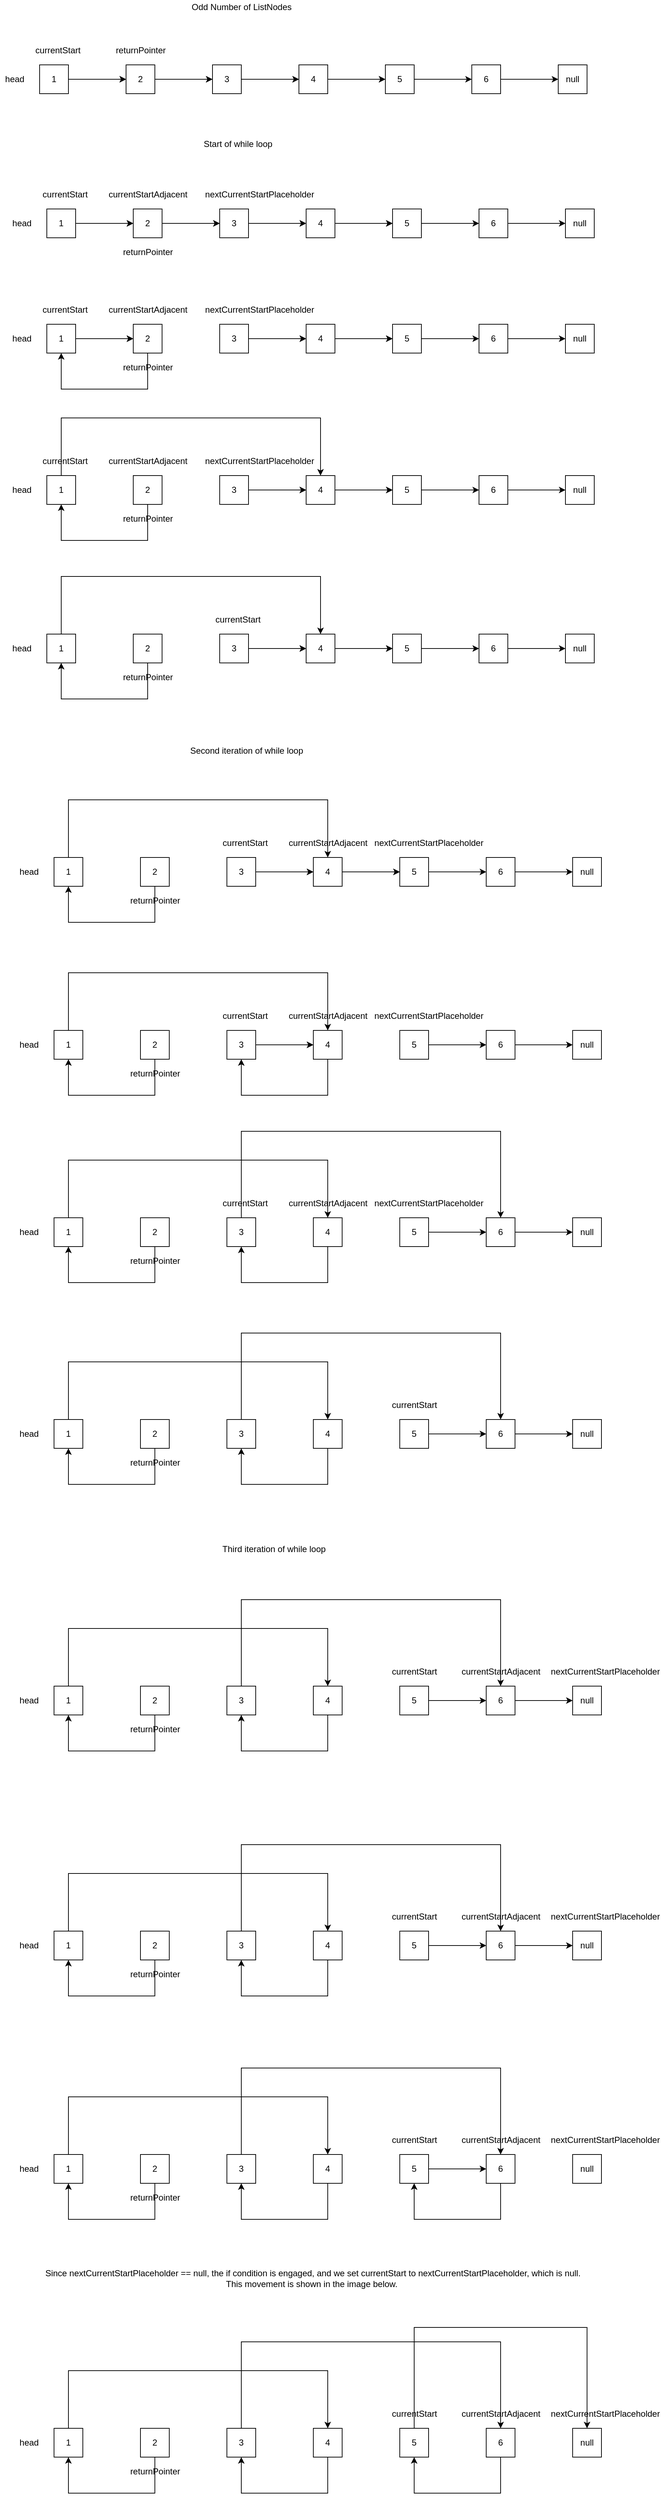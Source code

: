 <mxfile version="13.2.4" type="device"><diagram id="-JwKdjbgnpNcAbCnkh0Q" name="Page-1"><mxGraphModel dx="965" dy="630" grid="1" gridSize="10" guides="1" tooltips="1" connect="1" arrows="1" fold="1" page="1" pageScale="1" pageWidth="850" pageHeight="1100" math="0" shadow="0"><root><mxCell id="0"/><mxCell id="1" parent="0"/><mxCell id="DvtY47b52AtghpxJz1nj-27" value="" style="edgeStyle=orthogonalEdgeStyle;rounded=0;orthogonalLoop=1;jettySize=auto;html=1;" edge="1" parent="1" source="DvtY47b52AtghpxJz1nj-28" target="DvtY47b52AtghpxJz1nj-30"><mxGeometry relative="1" as="geometry"/></mxCell><mxCell id="DvtY47b52AtghpxJz1nj-28" value="A" style="whiteSpace=wrap;html=1;aspect=fixed;" vertex="1" parent="1"><mxGeometry x="65" y="110" width="40" height="40" as="geometry"/></mxCell><mxCell id="DvtY47b52AtghpxJz1nj-29" value="" style="edgeStyle=orthogonalEdgeStyle;rounded=0;orthogonalLoop=1;jettySize=auto;html=1;" edge="1" parent="1" source="DvtY47b52AtghpxJz1nj-30" target="DvtY47b52AtghpxJz1nj-32"><mxGeometry relative="1" as="geometry"/></mxCell><mxCell id="DvtY47b52AtghpxJz1nj-30" value="B" style="whiteSpace=wrap;html=1;aspect=fixed;" vertex="1" parent="1"><mxGeometry x="185" y="110" width="40" height="40" as="geometry"/></mxCell><mxCell id="DvtY47b52AtghpxJz1nj-31" value="" style="edgeStyle=orthogonalEdgeStyle;rounded=0;orthogonalLoop=1;jettySize=auto;html=1;" edge="1" parent="1" source="DvtY47b52AtghpxJz1nj-32" target="DvtY47b52AtghpxJz1nj-34"><mxGeometry relative="1" as="geometry"/></mxCell><mxCell id="DvtY47b52AtghpxJz1nj-32" value="C" style="whiteSpace=wrap;html=1;aspect=fixed;" vertex="1" parent="1"><mxGeometry x="305" y="110" width="40" height="40" as="geometry"/></mxCell><mxCell id="DvtY47b52AtghpxJz1nj-33" value="" style="edgeStyle=orthogonalEdgeStyle;rounded=0;orthogonalLoop=1;jettySize=auto;html=1;" edge="1" parent="1" source="DvtY47b52AtghpxJz1nj-34" target="DvtY47b52AtghpxJz1nj-35"><mxGeometry relative="1" as="geometry"/></mxCell><mxCell id="DvtY47b52AtghpxJz1nj-34" value="D" style="whiteSpace=wrap;html=1;aspect=fixed;" vertex="1" parent="1"><mxGeometry x="425" y="110" width="40" height="40" as="geometry"/></mxCell><mxCell id="DvtY47b52AtghpxJz1nj-35" value="E" style="whiteSpace=wrap;html=1;aspect=fixed;" vertex="1" parent="1"><mxGeometry x="545" y="110" width="40" height="40" as="geometry"/></mxCell><mxCell id="DvtY47b52AtghpxJz1nj-36" value="currentStart" style="text;html=1;align=center;verticalAlign=middle;resizable=0;points=[];autosize=1;" vertex="1" parent="1"><mxGeometry x="50" y="80" width="80" height="20" as="geometry"/></mxCell><mxCell id="DvtY47b52AtghpxJz1nj-37" value="Odd Number of ListNodes" style="text;html=1;align=center;verticalAlign=middle;resizable=0;points=[];autosize=1;" vertex="1" parent="1"><mxGeometry x="270" y="20" width="150" height="20" as="geometry"/></mxCell><mxCell id="DvtY47b52AtghpxJz1nj-38" value="" style="edgeStyle=orthogonalEdgeStyle;rounded=0;orthogonalLoop=1;jettySize=auto;html=1;" edge="1" parent="1" source="DvtY47b52AtghpxJz1nj-39" target="DvtY47b52AtghpxJz1nj-41"><mxGeometry relative="1" as="geometry"/></mxCell><mxCell id="DvtY47b52AtghpxJz1nj-39" value="1" style="whiteSpace=wrap;html=1;aspect=fixed;" vertex="1" parent="1"><mxGeometry x="65" y="110" width="40" height="40" as="geometry"/></mxCell><mxCell id="DvtY47b52AtghpxJz1nj-40" value="" style="edgeStyle=orthogonalEdgeStyle;rounded=0;orthogonalLoop=1;jettySize=auto;html=1;" edge="1" parent="1" source="DvtY47b52AtghpxJz1nj-41" target="DvtY47b52AtghpxJz1nj-43"><mxGeometry relative="1" as="geometry"/></mxCell><mxCell id="DvtY47b52AtghpxJz1nj-41" value="2" style="whiteSpace=wrap;html=1;aspect=fixed;" vertex="1" parent="1"><mxGeometry x="185" y="110" width="40" height="40" as="geometry"/></mxCell><mxCell id="DvtY47b52AtghpxJz1nj-42" value="" style="edgeStyle=orthogonalEdgeStyle;rounded=0;orthogonalLoop=1;jettySize=auto;html=1;" edge="1" parent="1" source="DvtY47b52AtghpxJz1nj-43" target="DvtY47b52AtghpxJz1nj-45"><mxGeometry relative="1" as="geometry"/></mxCell><mxCell id="DvtY47b52AtghpxJz1nj-43" value="3" style="whiteSpace=wrap;html=1;aspect=fixed;" vertex="1" parent="1"><mxGeometry x="305" y="110" width="40" height="40" as="geometry"/></mxCell><mxCell id="DvtY47b52AtghpxJz1nj-44" value="" style="edgeStyle=orthogonalEdgeStyle;rounded=0;orthogonalLoop=1;jettySize=auto;html=1;" edge="1" parent="1" source="DvtY47b52AtghpxJz1nj-45" target="DvtY47b52AtghpxJz1nj-46"><mxGeometry relative="1" as="geometry"/></mxCell><mxCell id="DvtY47b52AtghpxJz1nj-45" value="4" style="whiteSpace=wrap;html=1;aspect=fixed;" vertex="1" parent="1"><mxGeometry x="425" y="110" width="40" height="40" as="geometry"/></mxCell><mxCell id="DvtY47b52AtghpxJz1nj-210" value="" style="edgeStyle=orthogonalEdgeStyle;rounded=0;orthogonalLoop=1;jettySize=auto;html=1;" edge="1" parent="1" source="DvtY47b52AtghpxJz1nj-46" target="DvtY47b52AtghpxJz1nj-209"><mxGeometry relative="1" as="geometry"/></mxCell><mxCell id="DvtY47b52AtghpxJz1nj-46" value="5" style="whiteSpace=wrap;html=1;aspect=fixed;" vertex="1" parent="1"><mxGeometry x="545" y="110" width="40" height="40" as="geometry"/></mxCell><mxCell id="DvtY47b52AtghpxJz1nj-214" value="" style="edgeStyle=orthogonalEdgeStyle;rounded=0;orthogonalLoop=1;jettySize=auto;html=1;" edge="1" parent="1" source="DvtY47b52AtghpxJz1nj-209" target="DvtY47b52AtghpxJz1nj-213"><mxGeometry relative="1" as="geometry"/></mxCell><mxCell id="DvtY47b52AtghpxJz1nj-209" value="6" style="whiteSpace=wrap;html=1;aspect=fixed;" vertex="1" parent="1"><mxGeometry x="665" y="110" width="40" height="40" as="geometry"/></mxCell><mxCell id="DvtY47b52AtghpxJz1nj-213" value="null" style="whiteSpace=wrap;html=1;aspect=fixed;" vertex="1" parent="1"><mxGeometry x="785" y="110" width="40" height="40" as="geometry"/></mxCell><mxCell id="DvtY47b52AtghpxJz1nj-47" value="head" style="text;html=1;align=center;verticalAlign=middle;resizable=0;points=[];autosize=1;" vertex="1" parent="1"><mxGeometry x="10" y="120" width="40" height="20" as="geometry"/></mxCell><mxCell id="DvtY47b52AtghpxJz1nj-48" value="" style="edgeStyle=orthogonalEdgeStyle;rounded=0;orthogonalLoop=1;jettySize=auto;html=1;" edge="1" parent="1" source="DvtY47b52AtghpxJz1nj-49" target="DvtY47b52AtghpxJz1nj-51"><mxGeometry relative="1" as="geometry"/></mxCell><mxCell id="DvtY47b52AtghpxJz1nj-49" value="A" style="whiteSpace=wrap;html=1;aspect=fixed;" vertex="1" parent="1"><mxGeometry x="75" y="310" width="40" height="40" as="geometry"/></mxCell><mxCell id="DvtY47b52AtghpxJz1nj-50" value="" style="edgeStyle=orthogonalEdgeStyle;rounded=0;orthogonalLoop=1;jettySize=auto;html=1;" edge="1" parent="1" source="DvtY47b52AtghpxJz1nj-51" target="DvtY47b52AtghpxJz1nj-53"><mxGeometry relative="1" as="geometry"/></mxCell><mxCell id="DvtY47b52AtghpxJz1nj-51" value="B" style="whiteSpace=wrap;html=1;aspect=fixed;" vertex="1" parent="1"><mxGeometry x="195" y="310" width="40" height="40" as="geometry"/></mxCell><mxCell id="DvtY47b52AtghpxJz1nj-52" value="" style="edgeStyle=orthogonalEdgeStyle;rounded=0;orthogonalLoop=1;jettySize=auto;html=1;" edge="1" parent="1" source="DvtY47b52AtghpxJz1nj-53" target="DvtY47b52AtghpxJz1nj-55"><mxGeometry relative="1" as="geometry"/></mxCell><mxCell id="DvtY47b52AtghpxJz1nj-53" value="C" style="whiteSpace=wrap;html=1;aspect=fixed;" vertex="1" parent="1"><mxGeometry x="315" y="310" width="40" height="40" as="geometry"/></mxCell><mxCell id="DvtY47b52AtghpxJz1nj-54" value="" style="edgeStyle=orthogonalEdgeStyle;rounded=0;orthogonalLoop=1;jettySize=auto;html=1;" edge="1" parent="1" source="DvtY47b52AtghpxJz1nj-55" target="DvtY47b52AtghpxJz1nj-56"><mxGeometry relative="1" as="geometry"/></mxCell><mxCell id="DvtY47b52AtghpxJz1nj-55" value="D" style="whiteSpace=wrap;html=1;aspect=fixed;" vertex="1" parent="1"><mxGeometry x="435" y="310" width="40" height="40" as="geometry"/></mxCell><mxCell id="DvtY47b52AtghpxJz1nj-56" value="E" style="whiteSpace=wrap;html=1;aspect=fixed;" vertex="1" parent="1"><mxGeometry x="555" y="310" width="40" height="40" as="geometry"/></mxCell><mxCell id="DvtY47b52AtghpxJz1nj-57" value="currentStart" style="text;html=1;align=center;verticalAlign=middle;resizable=0;points=[];autosize=1;" vertex="1" parent="1"><mxGeometry x="60" y="280" width="80" height="20" as="geometry"/></mxCell><mxCell id="DvtY47b52AtghpxJz1nj-58" value="currentStartAdjacent" style="text;html=1;align=center;verticalAlign=middle;resizable=0;points=[];autosize=1;" vertex="1" parent="1"><mxGeometry x="155" y="280" width="120" height="20" as="geometry"/></mxCell><mxCell id="DvtY47b52AtghpxJz1nj-59" value="" style="edgeStyle=orthogonalEdgeStyle;rounded=0;orthogonalLoop=1;jettySize=auto;html=1;" edge="1" parent="1" source="DvtY47b52AtghpxJz1nj-60" target="DvtY47b52AtghpxJz1nj-62"><mxGeometry relative="1" as="geometry"/></mxCell><mxCell id="DvtY47b52AtghpxJz1nj-60" value="1" style="whiteSpace=wrap;html=1;aspect=fixed;" vertex="1" parent="1"><mxGeometry x="75" y="310" width="40" height="40" as="geometry"/></mxCell><mxCell id="DvtY47b52AtghpxJz1nj-61" value="" style="edgeStyle=orthogonalEdgeStyle;rounded=0;orthogonalLoop=1;jettySize=auto;html=1;" edge="1" parent="1" source="DvtY47b52AtghpxJz1nj-62" target="DvtY47b52AtghpxJz1nj-64"><mxGeometry relative="1" as="geometry"/></mxCell><mxCell id="DvtY47b52AtghpxJz1nj-62" value="2" style="whiteSpace=wrap;html=1;aspect=fixed;" vertex="1" parent="1"><mxGeometry x="195" y="310" width="40" height="40" as="geometry"/></mxCell><mxCell id="DvtY47b52AtghpxJz1nj-63" value="" style="edgeStyle=orthogonalEdgeStyle;rounded=0;orthogonalLoop=1;jettySize=auto;html=1;" edge="1" parent="1" source="DvtY47b52AtghpxJz1nj-64" target="DvtY47b52AtghpxJz1nj-66"><mxGeometry relative="1" as="geometry"/></mxCell><mxCell id="DvtY47b52AtghpxJz1nj-64" value="3" style="whiteSpace=wrap;html=1;aspect=fixed;" vertex="1" parent="1"><mxGeometry x="315" y="310" width="40" height="40" as="geometry"/></mxCell><mxCell id="DvtY47b52AtghpxJz1nj-65" value="" style="edgeStyle=orthogonalEdgeStyle;rounded=0;orthogonalLoop=1;jettySize=auto;html=1;" edge="1" parent="1" source="DvtY47b52AtghpxJz1nj-66" target="DvtY47b52AtghpxJz1nj-68"><mxGeometry relative="1" as="geometry"/></mxCell><mxCell id="DvtY47b52AtghpxJz1nj-66" value="4" style="whiteSpace=wrap;html=1;aspect=fixed;" vertex="1" parent="1"><mxGeometry x="435" y="310" width="40" height="40" as="geometry"/></mxCell><mxCell id="DvtY47b52AtghpxJz1nj-67" value="" style="edgeStyle=orthogonalEdgeStyle;rounded=0;orthogonalLoop=1;jettySize=auto;html=1;" edge="1" parent="1" source="DvtY47b52AtghpxJz1nj-68" target="DvtY47b52AtghpxJz1nj-69"><mxGeometry relative="1" as="geometry"/></mxCell><mxCell id="DvtY47b52AtghpxJz1nj-68" value="5" style="whiteSpace=wrap;html=1;aspect=fixed;" vertex="1" parent="1"><mxGeometry x="555" y="310" width="40" height="40" as="geometry"/></mxCell><mxCell id="DvtY47b52AtghpxJz1nj-212" value="" style="edgeStyle=orthogonalEdgeStyle;rounded=0;orthogonalLoop=1;jettySize=auto;html=1;" edge="1" parent="1" source="DvtY47b52AtghpxJz1nj-69" target="DvtY47b52AtghpxJz1nj-211"><mxGeometry relative="1" as="geometry"/></mxCell><mxCell id="DvtY47b52AtghpxJz1nj-69" value="6" style="whiteSpace=wrap;html=1;aspect=fixed;" vertex="1" parent="1"><mxGeometry x="675" y="310" width="40" height="40" as="geometry"/></mxCell><mxCell id="DvtY47b52AtghpxJz1nj-211" value="null" style="whiteSpace=wrap;html=1;aspect=fixed;" vertex="1" parent="1"><mxGeometry x="795" y="310" width="40" height="40" as="geometry"/></mxCell><mxCell id="DvtY47b52AtghpxJz1nj-70" value="head" style="text;html=1;align=center;verticalAlign=middle;resizable=0;points=[];autosize=1;" vertex="1" parent="1"><mxGeometry x="20" y="320" width="40" height="20" as="geometry"/></mxCell><mxCell id="DvtY47b52AtghpxJz1nj-71" value="returnPointer" style="text;html=1;align=center;verticalAlign=middle;resizable=0;points=[];autosize=1;" vertex="1" parent="1"><mxGeometry x="175" y="360" width="80" height="20" as="geometry"/></mxCell><mxCell id="DvtY47b52AtghpxJz1nj-72" value="returnPointer" style="text;html=1;align=center;verticalAlign=middle;resizable=0;points=[];autosize=1;" vertex="1" parent="1"><mxGeometry x="165" y="80" width="80" height="20" as="geometry"/></mxCell><mxCell id="DvtY47b52AtghpxJz1nj-73" value="nextCurrentStartPlaceholder" style="text;html=1;align=center;verticalAlign=middle;resizable=0;points=[];autosize=1;" vertex="1" parent="1"><mxGeometry x="285" y="280" width="170" height="20" as="geometry"/></mxCell><mxCell id="DvtY47b52AtghpxJz1nj-74" value="" style="edgeStyle=orthogonalEdgeStyle;rounded=0;orthogonalLoop=1;jettySize=auto;html=1;" edge="1" parent="1" source="DvtY47b52AtghpxJz1nj-75" target="DvtY47b52AtghpxJz1nj-76"><mxGeometry relative="1" as="geometry"/></mxCell><mxCell id="DvtY47b52AtghpxJz1nj-75" value="A" style="whiteSpace=wrap;html=1;aspect=fixed;" vertex="1" parent="1"><mxGeometry x="75" y="470" width="40" height="40" as="geometry"/></mxCell><mxCell id="DvtY47b52AtghpxJz1nj-76" value="B" style="whiteSpace=wrap;html=1;aspect=fixed;" vertex="1" parent="1"><mxGeometry x="195" y="470" width="40" height="40" as="geometry"/></mxCell><mxCell id="DvtY47b52AtghpxJz1nj-77" value="" style="edgeStyle=orthogonalEdgeStyle;rounded=0;orthogonalLoop=1;jettySize=auto;html=1;" edge="1" parent="1" source="DvtY47b52AtghpxJz1nj-78" target="DvtY47b52AtghpxJz1nj-80"><mxGeometry relative="1" as="geometry"/></mxCell><mxCell id="DvtY47b52AtghpxJz1nj-78" value="C" style="whiteSpace=wrap;html=1;aspect=fixed;" vertex="1" parent="1"><mxGeometry x="315" y="470" width="40" height="40" as="geometry"/></mxCell><mxCell id="DvtY47b52AtghpxJz1nj-79" value="" style="edgeStyle=orthogonalEdgeStyle;rounded=0;orthogonalLoop=1;jettySize=auto;html=1;" edge="1" parent="1" source="DvtY47b52AtghpxJz1nj-80" target="DvtY47b52AtghpxJz1nj-81"><mxGeometry relative="1" as="geometry"/></mxCell><mxCell id="DvtY47b52AtghpxJz1nj-80" value="D" style="whiteSpace=wrap;html=1;aspect=fixed;" vertex="1" parent="1"><mxGeometry x="435" y="470" width="40" height="40" as="geometry"/></mxCell><mxCell id="DvtY47b52AtghpxJz1nj-81" value="E" style="whiteSpace=wrap;html=1;aspect=fixed;" vertex="1" parent="1"><mxGeometry x="555" y="470" width="40" height="40" as="geometry"/></mxCell><mxCell id="DvtY47b52AtghpxJz1nj-82" value="currentStart" style="text;html=1;align=center;verticalAlign=middle;resizable=0;points=[];autosize=1;" vertex="1" parent="1"><mxGeometry x="60" y="440" width="80" height="20" as="geometry"/></mxCell><mxCell id="DvtY47b52AtghpxJz1nj-83" value="currentStartAdjacent" style="text;html=1;align=center;verticalAlign=middle;resizable=0;points=[];autosize=1;" vertex="1" parent="1"><mxGeometry x="155" y="440" width="120" height="20" as="geometry"/></mxCell><mxCell id="DvtY47b52AtghpxJz1nj-84" value="" style="edgeStyle=orthogonalEdgeStyle;rounded=0;orthogonalLoop=1;jettySize=auto;html=1;" edge="1" parent="1" source="DvtY47b52AtghpxJz1nj-85" target="DvtY47b52AtghpxJz1nj-87"><mxGeometry relative="1" as="geometry"/></mxCell><mxCell id="DvtY47b52AtghpxJz1nj-85" value="1" style="whiteSpace=wrap;html=1;aspect=fixed;" vertex="1" parent="1"><mxGeometry x="75" y="470" width="40" height="40" as="geometry"/></mxCell><mxCell id="DvtY47b52AtghpxJz1nj-86" style="edgeStyle=orthogonalEdgeStyle;rounded=0;orthogonalLoop=1;jettySize=auto;html=1;exitX=0.5;exitY=1;exitDx=0;exitDy=0;entryX=0.5;entryY=1;entryDx=0;entryDy=0;" edge="1" parent="1" source="DvtY47b52AtghpxJz1nj-87" target="DvtY47b52AtghpxJz1nj-85"><mxGeometry relative="1" as="geometry"><Array as="points"><mxPoint x="215" y="560"/><mxPoint x="95" y="560"/></Array></mxGeometry></mxCell><mxCell id="DvtY47b52AtghpxJz1nj-87" value="2" style="whiteSpace=wrap;html=1;aspect=fixed;" vertex="1" parent="1"><mxGeometry x="195" y="470" width="40" height="40" as="geometry"/></mxCell><mxCell id="DvtY47b52AtghpxJz1nj-88" value="" style="edgeStyle=orthogonalEdgeStyle;rounded=0;orthogonalLoop=1;jettySize=auto;html=1;" edge="1" parent="1" source="DvtY47b52AtghpxJz1nj-89" target="DvtY47b52AtghpxJz1nj-91"><mxGeometry relative="1" as="geometry"/></mxCell><mxCell id="DvtY47b52AtghpxJz1nj-89" value="3" style="whiteSpace=wrap;html=1;aspect=fixed;" vertex="1" parent="1"><mxGeometry x="315" y="470" width="40" height="40" as="geometry"/></mxCell><mxCell id="DvtY47b52AtghpxJz1nj-90" value="" style="edgeStyle=orthogonalEdgeStyle;rounded=0;orthogonalLoop=1;jettySize=auto;html=1;" edge="1" parent="1" source="DvtY47b52AtghpxJz1nj-91" target="DvtY47b52AtghpxJz1nj-93"><mxGeometry relative="1" as="geometry"/></mxCell><mxCell id="DvtY47b52AtghpxJz1nj-91" value="4" style="whiteSpace=wrap;html=1;aspect=fixed;" vertex="1" parent="1"><mxGeometry x="435" y="470" width="40" height="40" as="geometry"/></mxCell><mxCell id="DvtY47b52AtghpxJz1nj-92" value="" style="edgeStyle=orthogonalEdgeStyle;rounded=0;orthogonalLoop=1;jettySize=auto;html=1;" edge="1" parent="1" source="DvtY47b52AtghpxJz1nj-93" target="DvtY47b52AtghpxJz1nj-94"><mxGeometry relative="1" as="geometry"/></mxCell><mxCell id="DvtY47b52AtghpxJz1nj-93" value="5" style="whiteSpace=wrap;html=1;aspect=fixed;" vertex="1" parent="1"><mxGeometry x="555" y="470" width="40" height="40" as="geometry"/></mxCell><mxCell id="DvtY47b52AtghpxJz1nj-216" value="" style="edgeStyle=orthogonalEdgeStyle;rounded=0;orthogonalLoop=1;jettySize=auto;html=1;" edge="1" parent="1" source="DvtY47b52AtghpxJz1nj-94" target="DvtY47b52AtghpxJz1nj-215"><mxGeometry relative="1" as="geometry"/></mxCell><mxCell id="DvtY47b52AtghpxJz1nj-94" value="6" style="whiteSpace=wrap;html=1;aspect=fixed;" vertex="1" parent="1"><mxGeometry x="675" y="470" width="40" height="40" as="geometry"/></mxCell><mxCell id="DvtY47b52AtghpxJz1nj-215" value="null" style="whiteSpace=wrap;html=1;aspect=fixed;" vertex="1" parent="1"><mxGeometry x="795" y="470" width="40" height="40" as="geometry"/></mxCell><mxCell id="DvtY47b52AtghpxJz1nj-95" value="head" style="text;html=1;align=center;verticalAlign=middle;resizable=0;points=[];autosize=1;" vertex="1" parent="1"><mxGeometry x="20" y="480" width="40" height="20" as="geometry"/></mxCell><mxCell id="DvtY47b52AtghpxJz1nj-96" value="returnPointer" style="text;html=1;align=center;verticalAlign=middle;resizable=0;points=[];autosize=1;" vertex="1" parent="1"><mxGeometry x="175" y="520" width="80" height="20" as="geometry"/></mxCell><mxCell id="DvtY47b52AtghpxJz1nj-97" value="nextCurrentStartPlaceholder" style="text;html=1;align=center;verticalAlign=middle;resizable=0;points=[];autosize=1;" vertex="1" parent="1"><mxGeometry x="285" y="440" width="170" height="20" as="geometry"/></mxCell><mxCell id="DvtY47b52AtghpxJz1nj-98" value="A" style="whiteSpace=wrap;html=1;aspect=fixed;" vertex="1" parent="1"><mxGeometry x="75" y="680" width="40" height="40" as="geometry"/></mxCell><mxCell id="DvtY47b52AtghpxJz1nj-99" value="B" style="whiteSpace=wrap;html=1;aspect=fixed;" vertex="1" parent="1"><mxGeometry x="195" y="680" width="40" height="40" as="geometry"/></mxCell><mxCell id="DvtY47b52AtghpxJz1nj-100" value="" style="edgeStyle=orthogonalEdgeStyle;rounded=0;orthogonalLoop=1;jettySize=auto;html=1;" edge="1" parent="1" source="DvtY47b52AtghpxJz1nj-101" target="DvtY47b52AtghpxJz1nj-103"><mxGeometry relative="1" as="geometry"/></mxCell><mxCell id="DvtY47b52AtghpxJz1nj-101" value="C" style="whiteSpace=wrap;html=1;aspect=fixed;" vertex="1" parent="1"><mxGeometry x="315" y="680" width="40" height="40" as="geometry"/></mxCell><mxCell id="DvtY47b52AtghpxJz1nj-102" value="" style="edgeStyle=orthogonalEdgeStyle;rounded=0;orthogonalLoop=1;jettySize=auto;html=1;" edge="1" parent="1" source="DvtY47b52AtghpxJz1nj-103" target="DvtY47b52AtghpxJz1nj-104"><mxGeometry relative="1" as="geometry"/></mxCell><mxCell id="DvtY47b52AtghpxJz1nj-103" value="D" style="whiteSpace=wrap;html=1;aspect=fixed;" vertex="1" parent="1"><mxGeometry x="435" y="680" width="40" height="40" as="geometry"/></mxCell><mxCell id="DvtY47b52AtghpxJz1nj-104" value="E" style="whiteSpace=wrap;html=1;aspect=fixed;" vertex="1" parent="1"><mxGeometry x="555" y="680" width="40" height="40" as="geometry"/></mxCell><mxCell id="DvtY47b52AtghpxJz1nj-105" value="currentStart" style="text;html=1;align=center;verticalAlign=middle;resizable=0;points=[];autosize=1;" vertex="1" parent="1"><mxGeometry x="60" y="650" width="80" height="20" as="geometry"/></mxCell><mxCell id="DvtY47b52AtghpxJz1nj-106" value="currentStartAdjacent" style="text;html=1;align=center;verticalAlign=middle;resizable=0;points=[];autosize=1;" vertex="1" parent="1"><mxGeometry x="155" y="650" width="120" height="20" as="geometry"/></mxCell><mxCell id="DvtY47b52AtghpxJz1nj-107" style="edgeStyle=orthogonalEdgeStyle;rounded=0;orthogonalLoop=1;jettySize=auto;html=1;exitX=0.5;exitY=0;exitDx=0;exitDy=0;entryX=0.5;entryY=0;entryDx=0;entryDy=0;" edge="1" parent="1" source="DvtY47b52AtghpxJz1nj-108" target="DvtY47b52AtghpxJz1nj-114"><mxGeometry relative="1" as="geometry"><Array as="points"><mxPoint x="95" y="600"/><mxPoint x="455" y="600"/></Array></mxGeometry></mxCell><mxCell id="DvtY47b52AtghpxJz1nj-108" value="1" style="whiteSpace=wrap;html=1;aspect=fixed;" vertex="1" parent="1"><mxGeometry x="75" y="680" width="40" height="40" as="geometry"/></mxCell><mxCell id="DvtY47b52AtghpxJz1nj-109" style="edgeStyle=orthogonalEdgeStyle;rounded=0;orthogonalLoop=1;jettySize=auto;html=1;exitX=0.5;exitY=1;exitDx=0;exitDy=0;entryX=0.5;entryY=1;entryDx=0;entryDy=0;" edge="1" parent="1" source="DvtY47b52AtghpxJz1nj-110" target="DvtY47b52AtghpxJz1nj-108"><mxGeometry relative="1" as="geometry"><Array as="points"><mxPoint x="215" y="770"/><mxPoint x="95" y="770"/></Array></mxGeometry></mxCell><mxCell id="DvtY47b52AtghpxJz1nj-110" value="2" style="whiteSpace=wrap;html=1;aspect=fixed;" vertex="1" parent="1"><mxGeometry x="195" y="680" width="40" height="40" as="geometry"/></mxCell><mxCell id="DvtY47b52AtghpxJz1nj-111" value="" style="edgeStyle=orthogonalEdgeStyle;rounded=0;orthogonalLoop=1;jettySize=auto;html=1;" edge="1" parent="1" source="DvtY47b52AtghpxJz1nj-112" target="DvtY47b52AtghpxJz1nj-114"><mxGeometry relative="1" as="geometry"/></mxCell><mxCell id="DvtY47b52AtghpxJz1nj-112" value="3" style="whiteSpace=wrap;html=1;aspect=fixed;" vertex="1" parent="1"><mxGeometry x="315" y="680" width="40" height="40" as="geometry"/></mxCell><mxCell id="DvtY47b52AtghpxJz1nj-113" value="" style="edgeStyle=orthogonalEdgeStyle;rounded=0;orthogonalLoop=1;jettySize=auto;html=1;" edge="1" parent="1" source="DvtY47b52AtghpxJz1nj-114" target="DvtY47b52AtghpxJz1nj-116"><mxGeometry relative="1" as="geometry"/></mxCell><mxCell id="DvtY47b52AtghpxJz1nj-114" value="4" style="whiteSpace=wrap;html=1;aspect=fixed;" vertex="1" parent="1"><mxGeometry x="435" y="680" width="40" height="40" as="geometry"/></mxCell><mxCell id="DvtY47b52AtghpxJz1nj-115" value="" style="edgeStyle=orthogonalEdgeStyle;rounded=0;orthogonalLoop=1;jettySize=auto;html=1;" edge="1" parent="1" source="DvtY47b52AtghpxJz1nj-116" target="DvtY47b52AtghpxJz1nj-117"><mxGeometry relative="1" as="geometry"/></mxCell><mxCell id="DvtY47b52AtghpxJz1nj-116" value="5" style="whiteSpace=wrap;html=1;aspect=fixed;" vertex="1" parent="1"><mxGeometry x="555" y="680" width="40" height="40" as="geometry"/></mxCell><mxCell id="DvtY47b52AtghpxJz1nj-218" value="" style="edgeStyle=orthogonalEdgeStyle;rounded=0;orthogonalLoop=1;jettySize=auto;html=1;" edge="1" parent="1" source="DvtY47b52AtghpxJz1nj-117" target="DvtY47b52AtghpxJz1nj-217"><mxGeometry relative="1" as="geometry"/></mxCell><mxCell id="DvtY47b52AtghpxJz1nj-117" value="6" style="whiteSpace=wrap;html=1;aspect=fixed;" vertex="1" parent="1"><mxGeometry x="675" y="680" width="40" height="40" as="geometry"/></mxCell><mxCell id="DvtY47b52AtghpxJz1nj-217" value="null" style="whiteSpace=wrap;html=1;aspect=fixed;" vertex="1" parent="1"><mxGeometry x="795" y="680" width="40" height="40" as="geometry"/></mxCell><mxCell id="DvtY47b52AtghpxJz1nj-118" value="head" style="text;html=1;align=center;verticalAlign=middle;resizable=0;points=[];autosize=1;" vertex="1" parent="1"><mxGeometry x="20" y="690" width="40" height="20" as="geometry"/></mxCell><mxCell id="DvtY47b52AtghpxJz1nj-119" value="returnPointer" style="text;html=1;align=center;verticalAlign=middle;resizable=0;points=[];autosize=1;" vertex="1" parent="1"><mxGeometry x="175" y="730" width="80" height="20" as="geometry"/></mxCell><mxCell id="DvtY47b52AtghpxJz1nj-120" value="nextCurrentStartPlaceholder" style="text;html=1;align=center;verticalAlign=middle;resizable=0;points=[];autosize=1;" vertex="1" parent="1"><mxGeometry x="285" y="650" width="170" height="20" as="geometry"/></mxCell><mxCell id="DvtY47b52AtghpxJz1nj-121" value="A" style="whiteSpace=wrap;html=1;aspect=fixed;" vertex="1" parent="1"><mxGeometry x="75" y="900" width="40" height="40" as="geometry"/></mxCell><mxCell id="DvtY47b52AtghpxJz1nj-122" value="B" style="whiteSpace=wrap;html=1;aspect=fixed;" vertex="1" parent="1"><mxGeometry x="195" y="900" width="40" height="40" as="geometry"/></mxCell><mxCell id="DvtY47b52AtghpxJz1nj-123" value="" style="edgeStyle=orthogonalEdgeStyle;rounded=0;orthogonalLoop=1;jettySize=auto;html=1;" edge="1" parent="1" source="DvtY47b52AtghpxJz1nj-124" target="DvtY47b52AtghpxJz1nj-126"><mxGeometry relative="1" as="geometry"/></mxCell><mxCell id="DvtY47b52AtghpxJz1nj-124" value="C" style="whiteSpace=wrap;html=1;aspect=fixed;" vertex="1" parent="1"><mxGeometry x="315" y="900" width="40" height="40" as="geometry"/></mxCell><mxCell id="DvtY47b52AtghpxJz1nj-125" value="" style="edgeStyle=orthogonalEdgeStyle;rounded=0;orthogonalLoop=1;jettySize=auto;html=1;" edge="1" parent="1" source="DvtY47b52AtghpxJz1nj-126" target="DvtY47b52AtghpxJz1nj-127"><mxGeometry relative="1" as="geometry"/></mxCell><mxCell id="DvtY47b52AtghpxJz1nj-126" value="D" style="whiteSpace=wrap;html=1;aspect=fixed;" vertex="1" parent="1"><mxGeometry x="435" y="900" width="40" height="40" as="geometry"/></mxCell><mxCell id="DvtY47b52AtghpxJz1nj-127" value="E" style="whiteSpace=wrap;html=1;aspect=fixed;" vertex="1" parent="1"><mxGeometry x="555" y="900" width="40" height="40" as="geometry"/></mxCell><mxCell id="DvtY47b52AtghpxJz1nj-128" style="edgeStyle=orthogonalEdgeStyle;rounded=0;orthogonalLoop=1;jettySize=auto;html=1;exitX=0.5;exitY=0;exitDx=0;exitDy=0;entryX=0.5;entryY=0;entryDx=0;entryDy=0;" edge="1" parent="1" source="DvtY47b52AtghpxJz1nj-129" target="DvtY47b52AtghpxJz1nj-135"><mxGeometry relative="1" as="geometry"><Array as="points"><mxPoint x="95" y="820"/><mxPoint x="455" y="820"/></Array></mxGeometry></mxCell><mxCell id="DvtY47b52AtghpxJz1nj-129" value="1" style="whiteSpace=wrap;html=1;aspect=fixed;" vertex="1" parent="1"><mxGeometry x="75" y="900" width="40" height="40" as="geometry"/></mxCell><mxCell id="DvtY47b52AtghpxJz1nj-130" style="edgeStyle=orthogonalEdgeStyle;rounded=0;orthogonalLoop=1;jettySize=auto;html=1;exitX=0.5;exitY=1;exitDx=0;exitDy=0;entryX=0.5;entryY=1;entryDx=0;entryDy=0;" edge="1" parent="1" source="DvtY47b52AtghpxJz1nj-131" target="DvtY47b52AtghpxJz1nj-129"><mxGeometry relative="1" as="geometry"><Array as="points"><mxPoint x="215" y="990"/><mxPoint x="95" y="990"/></Array></mxGeometry></mxCell><mxCell id="DvtY47b52AtghpxJz1nj-131" value="2" style="whiteSpace=wrap;html=1;aspect=fixed;" vertex="1" parent="1"><mxGeometry x="195" y="900" width="40" height="40" as="geometry"/></mxCell><mxCell id="DvtY47b52AtghpxJz1nj-132" value="" style="edgeStyle=orthogonalEdgeStyle;rounded=0;orthogonalLoop=1;jettySize=auto;html=1;" edge="1" parent="1" source="DvtY47b52AtghpxJz1nj-133" target="DvtY47b52AtghpxJz1nj-135"><mxGeometry relative="1" as="geometry"/></mxCell><mxCell id="DvtY47b52AtghpxJz1nj-133" value="3" style="whiteSpace=wrap;html=1;aspect=fixed;" vertex="1" parent="1"><mxGeometry x="315" y="900" width="40" height="40" as="geometry"/></mxCell><mxCell id="DvtY47b52AtghpxJz1nj-134" value="" style="edgeStyle=orthogonalEdgeStyle;rounded=0;orthogonalLoop=1;jettySize=auto;html=1;" edge="1" parent="1" source="DvtY47b52AtghpxJz1nj-135" target="DvtY47b52AtghpxJz1nj-137"><mxGeometry relative="1" as="geometry"/></mxCell><mxCell id="DvtY47b52AtghpxJz1nj-135" value="4" style="whiteSpace=wrap;html=1;aspect=fixed;" vertex="1" parent="1"><mxGeometry x="435" y="900" width="40" height="40" as="geometry"/></mxCell><mxCell id="DvtY47b52AtghpxJz1nj-136" value="" style="edgeStyle=orthogonalEdgeStyle;rounded=0;orthogonalLoop=1;jettySize=auto;html=1;" edge="1" parent="1" source="DvtY47b52AtghpxJz1nj-137" target="DvtY47b52AtghpxJz1nj-138"><mxGeometry relative="1" as="geometry"/></mxCell><mxCell id="DvtY47b52AtghpxJz1nj-137" value="5" style="whiteSpace=wrap;html=1;aspect=fixed;" vertex="1" parent="1"><mxGeometry x="555" y="900" width="40" height="40" as="geometry"/></mxCell><mxCell id="DvtY47b52AtghpxJz1nj-220" value="" style="edgeStyle=orthogonalEdgeStyle;rounded=0;orthogonalLoop=1;jettySize=auto;html=1;" edge="1" parent="1" source="DvtY47b52AtghpxJz1nj-138" target="DvtY47b52AtghpxJz1nj-219"><mxGeometry relative="1" as="geometry"/></mxCell><mxCell id="DvtY47b52AtghpxJz1nj-138" value="6" style="whiteSpace=wrap;html=1;aspect=fixed;" vertex="1" parent="1"><mxGeometry x="675" y="900" width="40" height="40" as="geometry"/></mxCell><mxCell id="DvtY47b52AtghpxJz1nj-219" value="null" style="whiteSpace=wrap;html=1;aspect=fixed;" vertex="1" parent="1"><mxGeometry x="795" y="900" width="40" height="40" as="geometry"/></mxCell><mxCell id="DvtY47b52AtghpxJz1nj-139" value="head" style="text;html=1;align=center;verticalAlign=middle;resizable=0;points=[];autosize=1;" vertex="1" parent="1"><mxGeometry x="20" y="910" width="40" height="20" as="geometry"/></mxCell><mxCell id="DvtY47b52AtghpxJz1nj-140" value="returnPointer" style="text;html=1;align=center;verticalAlign=middle;resizable=0;points=[];autosize=1;" vertex="1" parent="1"><mxGeometry x="175" y="950" width="80" height="20" as="geometry"/></mxCell><mxCell id="DvtY47b52AtghpxJz1nj-141" value="currentStart" style="text;html=1;align=center;verticalAlign=middle;resizable=0;points=[];autosize=1;" vertex="1" parent="1"><mxGeometry x="300" y="870" width="80" height="20" as="geometry"/></mxCell><mxCell id="DvtY47b52AtghpxJz1nj-142" value="Start of while loop" style="text;html=1;align=center;verticalAlign=middle;resizable=0;points=[];autosize=1;" vertex="1" parent="1"><mxGeometry x="285" y="210" width="110" height="20" as="geometry"/></mxCell><mxCell id="DvtY47b52AtghpxJz1nj-143" value="Second iteration of while loop" style="text;html=1;align=center;verticalAlign=middle;resizable=0;points=[];autosize=1;" vertex="1" parent="1"><mxGeometry x="267" y="1052" width="170" height="20" as="geometry"/></mxCell><mxCell id="DvtY47b52AtghpxJz1nj-144" value="A" style="whiteSpace=wrap;html=1;aspect=fixed;" vertex="1" parent="1"><mxGeometry x="85" y="1210" width="40" height="40" as="geometry"/></mxCell><mxCell id="DvtY47b52AtghpxJz1nj-145" value="B" style="whiteSpace=wrap;html=1;aspect=fixed;" vertex="1" parent="1"><mxGeometry x="205" y="1210" width="40" height="40" as="geometry"/></mxCell><mxCell id="DvtY47b52AtghpxJz1nj-146" value="" style="edgeStyle=orthogonalEdgeStyle;rounded=0;orthogonalLoop=1;jettySize=auto;html=1;" edge="1" parent="1" source="DvtY47b52AtghpxJz1nj-147" target="DvtY47b52AtghpxJz1nj-149"><mxGeometry relative="1" as="geometry"/></mxCell><mxCell id="DvtY47b52AtghpxJz1nj-147" value="C" style="whiteSpace=wrap;html=1;aspect=fixed;" vertex="1" parent="1"><mxGeometry x="325" y="1210" width="40" height="40" as="geometry"/></mxCell><mxCell id="DvtY47b52AtghpxJz1nj-148" value="" style="edgeStyle=orthogonalEdgeStyle;rounded=0;orthogonalLoop=1;jettySize=auto;html=1;" edge="1" parent="1" source="DvtY47b52AtghpxJz1nj-149" target="DvtY47b52AtghpxJz1nj-150"><mxGeometry relative="1" as="geometry"/></mxCell><mxCell id="DvtY47b52AtghpxJz1nj-149" value="D" style="whiteSpace=wrap;html=1;aspect=fixed;" vertex="1" parent="1"><mxGeometry x="445" y="1210" width="40" height="40" as="geometry"/></mxCell><mxCell id="DvtY47b52AtghpxJz1nj-150" value="E" style="whiteSpace=wrap;html=1;aspect=fixed;" vertex="1" parent="1"><mxGeometry x="565" y="1210" width="40" height="40" as="geometry"/></mxCell><mxCell id="DvtY47b52AtghpxJz1nj-151" style="edgeStyle=orthogonalEdgeStyle;rounded=0;orthogonalLoop=1;jettySize=auto;html=1;exitX=0.5;exitY=0;exitDx=0;exitDy=0;entryX=0.5;entryY=0;entryDx=0;entryDy=0;" edge="1" parent="1" source="DvtY47b52AtghpxJz1nj-152" target="DvtY47b52AtghpxJz1nj-158"><mxGeometry relative="1" as="geometry"><Array as="points"><mxPoint x="105" y="1130"/><mxPoint x="465" y="1130"/></Array></mxGeometry></mxCell><mxCell id="DvtY47b52AtghpxJz1nj-152" value="1" style="whiteSpace=wrap;html=1;aspect=fixed;" vertex="1" parent="1"><mxGeometry x="85" y="1210" width="40" height="40" as="geometry"/></mxCell><mxCell id="DvtY47b52AtghpxJz1nj-153" style="edgeStyle=orthogonalEdgeStyle;rounded=0;orthogonalLoop=1;jettySize=auto;html=1;exitX=0.5;exitY=1;exitDx=0;exitDy=0;entryX=0.5;entryY=1;entryDx=0;entryDy=0;" edge="1" parent="1" source="DvtY47b52AtghpxJz1nj-154" target="DvtY47b52AtghpxJz1nj-152"><mxGeometry relative="1" as="geometry"><Array as="points"><mxPoint x="225" y="1300"/><mxPoint x="105" y="1300"/></Array></mxGeometry></mxCell><mxCell id="DvtY47b52AtghpxJz1nj-154" value="2" style="whiteSpace=wrap;html=1;aspect=fixed;" vertex="1" parent="1"><mxGeometry x="205" y="1210" width="40" height="40" as="geometry"/></mxCell><mxCell id="DvtY47b52AtghpxJz1nj-155" value="" style="edgeStyle=orthogonalEdgeStyle;rounded=0;orthogonalLoop=1;jettySize=auto;html=1;" edge="1" parent="1" source="DvtY47b52AtghpxJz1nj-156" target="DvtY47b52AtghpxJz1nj-158"><mxGeometry relative="1" as="geometry"/></mxCell><mxCell id="DvtY47b52AtghpxJz1nj-156" value="3" style="whiteSpace=wrap;html=1;aspect=fixed;" vertex="1" parent="1"><mxGeometry x="325" y="1210" width="40" height="40" as="geometry"/></mxCell><mxCell id="DvtY47b52AtghpxJz1nj-157" value="" style="edgeStyle=orthogonalEdgeStyle;rounded=0;orthogonalLoop=1;jettySize=auto;html=1;" edge="1" parent="1" source="DvtY47b52AtghpxJz1nj-158" target="DvtY47b52AtghpxJz1nj-160"><mxGeometry relative="1" as="geometry"/></mxCell><mxCell id="DvtY47b52AtghpxJz1nj-158" value="4" style="whiteSpace=wrap;html=1;aspect=fixed;" vertex="1" parent="1"><mxGeometry x="445" y="1210" width="40" height="40" as="geometry"/></mxCell><mxCell id="DvtY47b52AtghpxJz1nj-159" value="" style="edgeStyle=orthogonalEdgeStyle;rounded=0;orthogonalLoop=1;jettySize=auto;html=1;" edge="1" parent="1" source="DvtY47b52AtghpxJz1nj-160" target="DvtY47b52AtghpxJz1nj-161"><mxGeometry relative="1" as="geometry"/></mxCell><mxCell id="DvtY47b52AtghpxJz1nj-160" value="5" style="whiteSpace=wrap;html=1;aspect=fixed;" vertex="1" parent="1"><mxGeometry x="565" y="1210" width="40" height="40" as="geometry"/></mxCell><mxCell id="DvtY47b52AtghpxJz1nj-222" value="" style="edgeStyle=orthogonalEdgeStyle;rounded=0;orthogonalLoop=1;jettySize=auto;html=1;" edge="1" parent="1" source="DvtY47b52AtghpxJz1nj-161" target="DvtY47b52AtghpxJz1nj-221"><mxGeometry relative="1" as="geometry"/></mxCell><mxCell id="DvtY47b52AtghpxJz1nj-161" value="6" style="whiteSpace=wrap;html=1;aspect=fixed;" vertex="1" parent="1"><mxGeometry x="685" y="1210" width="40" height="40" as="geometry"/></mxCell><mxCell id="DvtY47b52AtghpxJz1nj-221" value="null" style="whiteSpace=wrap;html=1;aspect=fixed;" vertex="1" parent="1"><mxGeometry x="805" y="1210" width="40" height="40" as="geometry"/></mxCell><mxCell id="DvtY47b52AtghpxJz1nj-162" value="head" style="text;html=1;align=center;verticalAlign=middle;resizable=0;points=[];autosize=1;" vertex="1" parent="1"><mxGeometry x="30" y="1220" width="40" height="20" as="geometry"/></mxCell><mxCell id="DvtY47b52AtghpxJz1nj-163" value="returnPointer" style="text;html=1;align=center;verticalAlign=middle;resizable=0;points=[];autosize=1;" vertex="1" parent="1"><mxGeometry x="185" y="1260" width="80" height="20" as="geometry"/></mxCell><mxCell id="DvtY47b52AtghpxJz1nj-164" value="currentStart" style="text;html=1;align=center;verticalAlign=middle;resizable=0;points=[];autosize=1;" vertex="1" parent="1"><mxGeometry x="310" y="1180" width="80" height="20" as="geometry"/></mxCell><mxCell id="DvtY47b52AtghpxJz1nj-165" value="currentStartAdjacent" style="text;html=1;align=center;verticalAlign=middle;resizable=0;points=[];autosize=1;" vertex="1" parent="1"><mxGeometry x="405" y="1180" width="120" height="20" as="geometry"/></mxCell><mxCell id="DvtY47b52AtghpxJz1nj-166" value="nextCurrentStartPlaceholder" style="text;html=1;align=center;verticalAlign=middle;resizable=0;points=[];autosize=1;" vertex="1" parent="1"><mxGeometry x="520" y="1180" width="170" height="20" as="geometry"/></mxCell><mxCell id="DvtY47b52AtghpxJz1nj-167" value="A" style="whiteSpace=wrap;html=1;aspect=fixed;" vertex="1" parent="1"><mxGeometry x="85" y="1450" width="40" height="40" as="geometry"/></mxCell><mxCell id="DvtY47b52AtghpxJz1nj-168" value="B" style="whiteSpace=wrap;html=1;aspect=fixed;" vertex="1" parent="1"><mxGeometry x="205" y="1450" width="40" height="40" as="geometry"/></mxCell><mxCell id="DvtY47b52AtghpxJz1nj-169" value="" style="edgeStyle=orthogonalEdgeStyle;rounded=0;orthogonalLoop=1;jettySize=auto;html=1;" edge="1" parent="1" source="DvtY47b52AtghpxJz1nj-170" target="DvtY47b52AtghpxJz1nj-171"><mxGeometry relative="1" as="geometry"/></mxCell><mxCell id="DvtY47b52AtghpxJz1nj-170" value="C" style="whiteSpace=wrap;html=1;aspect=fixed;" vertex="1" parent="1"><mxGeometry x="325" y="1450" width="40" height="40" as="geometry"/></mxCell><mxCell id="DvtY47b52AtghpxJz1nj-171" value="D" style="whiteSpace=wrap;html=1;aspect=fixed;" vertex="1" parent="1"><mxGeometry x="445" y="1450" width="40" height="40" as="geometry"/></mxCell><mxCell id="DvtY47b52AtghpxJz1nj-172" value="E" style="whiteSpace=wrap;html=1;aspect=fixed;" vertex="1" parent="1"><mxGeometry x="565" y="1450" width="40" height="40" as="geometry"/></mxCell><mxCell id="DvtY47b52AtghpxJz1nj-173" style="edgeStyle=orthogonalEdgeStyle;rounded=0;orthogonalLoop=1;jettySize=auto;html=1;exitX=0.5;exitY=0;exitDx=0;exitDy=0;entryX=0.5;entryY=0;entryDx=0;entryDy=0;" edge="1" parent="1" source="DvtY47b52AtghpxJz1nj-174" target="DvtY47b52AtghpxJz1nj-180"><mxGeometry relative="1" as="geometry"><Array as="points"><mxPoint x="105" y="1370"/><mxPoint x="465" y="1370"/></Array></mxGeometry></mxCell><mxCell id="DvtY47b52AtghpxJz1nj-174" value="1" style="whiteSpace=wrap;html=1;aspect=fixed;" vertex="1" parent="1"><mxGeometry x="85" y="1450" width="40" height="40" as="geometry"/></mxCell><mxCell id="DvtY47b52AtghpxJz1nj-175" style="edgeStyle=orthogonalEdgeStyle;rounded=0;orthogonalLoop=1;jettySize=auto;html=1;exitX=0.5;exitY=1;exitDx=0;exitDy=0;entryX=0.5;entryY=1;entryDx=0;entryDy=0;" edge="1" parent="1" source="DvtY47b52AtghpxJz1nj-176" target="DvtY47b52AtghpxJz1nj-174"><mxGeometry relative="1" as="geometry"><Array as="points"><mxPoint x="225" y="1540"/><mxPoint x="105" y="1540"/></Array></mxGeometry></mxCell><mxCell id="DvtY47b52AtghpxJz1nj-176" value="2" style="whiteSpace=wrap;html=1;aspect=fixed;" vertex="1" parent="1"><mxGeometry x="205" y="1450" width="40" height="40" as="geometry"/></mxCell><mxCell id="DvtY47b52AtghpxJz1nj-177" value="" style="edgeStyle=orthogonalEdgeStyle;rounded=0;orthogonalLoop=1;jettySize=auto;html=1;" edge="1" parent="1" source="DvtY47b52AtghpxJz1nj-178" target="DvtY47b52AtghpxJz1nj-180"><mxGeometry relative="1" as="geometry"/></mxCell><mxCell id="DvtY47b52AtghpxJz1nj-178" value="3" style="whiteSpace=wrap;html=1;aspect=fixed;" vertex="1" parent="1"><mxGeometry x="325" y="1450" width="40" height="40" as="geometry"/></mxCell><mxCell id="DvtY47b52AtghpxJz1nj-179" style="edgeStyle=orthogonalEdgeStyle;rounded=0;orthogonalLoop=1;jettySize=auto;html=1;exitX=0.5;exitY=1;exitDx=0;exitDy=0;entryX=0.5;entryY=1;entryDx=0;entryDy=0;" edge="1" parent="1" source="DvtY47b52AtghpxJz1nj-180" target="DvtY47b52AtghpxJz1nj-178"><mxGeometry relative="1" as="geometry"><Array as="points"><mxPoint x="465" y="1540"/><mxPoint x="345" y="1540"/></Array></mxGeometry></mxCell><mxCell id="DvtY47b52AtghpxJz1nj-180" value="4" style="whiteSpace=wrap;html=1;aspect=fixed;" vertex="1" parent="1"><mxGeometry x="445" y="1450" width="40" height="40" as="geometry"/></mxCell><mxCell id="DvtY47b52AtghpxJz1nj-181" value="" style="edgeStyle=orthogonalEdgeStyle;rounded=0;orthogonalLoop=1;jettySize=auto;html=1;" edge="1" parent="1" source="DvtY47b52AtghpxJz1nj-182" target="DvtY47b52AtghpxJz1nj-183"><mxGeometry relative="1" as="geometry"/></mxCell><mxCell id="DvtY47b52AtghpxJz1nj-182" value="5" style="whiteSpace=wrap;html=1;aspect=fixed;" vertex="1" parent="1"><mxGeometry x="565" y="1450" width="40" height="40" as="geometry"/></mxCell><mxCell id="DvtY47b52AtghpxJz1nj-224" value="" style="edgeStyle=orthogonalEdgeStyle;rounded=0;orthogonalLoop=1;jettySize=auto;html=1;" edge="1" parent="1" source="DvtY47b52AtghpxJz1nj-183" target="DvtY47b52AtghpxJz1nj-223"><mxGeometry relative="1" as="geometry"/></mxCell><mxCell id="DvtY47b52AtghpxJz1nj-183" value="6" style="whiteSpace=wrap;html=1;aspect=fixed;" vertex="1" parent="1"><mxGeometry x="685" y="1450" width="40" height="40" as="geometry"/></mxCell><mxCell id="DvtY47b52AtghpxJz1nj-223" value="null" style="whiteSpace=wrap;html=1;aspect=fixed;" vertex="1" parent="1"><mxGeometry x="805" y="1450" width="40" height="40" as="geometry"/></mxCell><mxCell id="DvtY47b52AtghpxJz1nj-184" value="head" style="text;html=1;align=center;verticalAlign=middle;resizable=0;points=[];autosize=1;" vertex="1" parent="1"><mxGeometry x="30" y="1460" width="40" height="20" as="geometry"/></mxCell><mxCell id="DvtY47b52AtghpxJz1nj-185" value="returnPointer" style="text;html=1;align=center;verticalAlign=middle;resizable=0;points=[];autosize=1;" vertex="1" parent="1"><mxGeometry x="185" y="1500" width="80" height="20" as="geometry"/></mxCell><mxCell id="DvtY47b52AtghpxJz1nj-186" value="currentStart" style="text;html=1;align=center;verticalAlign=middle;resizable=0;points=[];autosize=1;" vertex="1" parent="1"><mxGeometry x="310" y="1420" width="80" height="20" as="geometry"/></mxCell><mxCell id="DvtY47b52AtghpxJz1nj-187" value="currentStartAdjacent" style="text;html=1;align=center;verticalAlign=middle;resizable=0;points=[];autosize=1;" vertex="1" parent="1"><mxGeometry x="405" y="1420" width="120" height="20" as="geometry"/></mxCell><mxCell id="DvtY47b52AtghpxJz1nj-188" value="nextCurrentStartPlaceholder" style="text;html=1;align=center;verticalAlign=middle;resizable=0;points=[];autosize=1;" vertex="1" parent="1"><mxGeometry x="520" y="1420" width="170" height="20" as="geometry"/></mxCell><mxCell id="DvtY47b52AtghpxJz1nj-225" value="A" style="whiteSpace=wrap;html=1;aspect=fixed;" vertex="1" parent="1"><mxGeometry x="85" y="1710" width="40" height="40" as="geometry"/></mxCell><mxCell id="DvtY47b52AtghpxJz1nj-226" value="B" style="whiteSpace=wrap;html=1;aspect=fixed;" vertex="1" parent="1"><mxGeometry x="205" y="1710" width="40" height="40" as="geometry"/></mxCell><mxCell id="DvtY47b52AtghpxJz1nj-228" value="C" style="whiteSpace=wrap;html=1;aspect=fixed;" vertex="1" parent="1"><mxGeometry x="325" y="1710" width="40" height="40" as="geometry"/></mxCell><mxCell id="DvtY47b52AtghpxJz1nj-229" value="D" style="whiteSpace=wrap;html=1;aspect=fixed;" vertex="1" parent="1"><mxGeometry x="445" y="1710" width="40" height="40" as="geometry"/></mxCell><mxCell id="DvtY47b52AtghpxJz1nj-230" value="E" style="whiteSpace=wrap;html=1;aspect=fixed;" vertex="1" parent="1"><mxGeometry x="565" y="1710" width="40" height="40" as="geometry"/></mxCell><mxCell id="DvtY47b52AtghpxJz1nj-231" style="edgeStyle=orthogonalEdgeStyle;rounded=0;orthogonalLoop=1;jettySize=auto;html=1;exitX=0.5;exitY=0;exitDx=0;exitDy=0;entryX=0.5;entryY=0;entryDx=0;entryDy=0;" edge="1" parent="1" source="DvtY47b52AtghpxJz1nj-232" target="DvtY47b52AtghpxJz1nj-238"><mxGeometry relative="1" as="geometry"><Array as="points"><mxPoint x="105" y="1630"/><mxPoint x="465" y="1630"/></Array></mxGeometry></mxCell><mxCell id="DvtY47b52AtghpxJz1nj-232" value="1" style="whiteSpace=wrap;html=1;aspect=fixed;" vertex="1" parent="1"><mxGeometry x="85" y="1710" width="40" height="40" as="geometry"/></mxCell><mxCell id="DvtY47b52AtghpxJz1nj-233" style="edgeStyle=orthogonalEdgeStyle;rounded=0;orthogonalLoop=1;jettySize=auto;html=1;exitX=0.5;exitY=1;exitDx=0;exitDy=0;entryX=0.5;entryY=1;entryDx=0;entryDy=0;" edge="1" parent="1" source="DvtY47b52AtghpxJz1nj-234" target="DvtY47b52AtghpxJz1nj-232"><mxGeometry relative="1" as="geometry"><Array as="points"><mxPoint x="225" y="1800"/><mxPoint x="105" y="1800"/></Array></mxGeometry></mxCell><mxCell id="DvtY47b52AtghpxJz1nj-234" value="2" style="whiteSpace=wrap;html=1;aspect=fixed;" vertex="1" parent="1"><mxGeometry x="205" y="1710" width="40" height="40" as="geometry"/></mxCell><mxCell id="DvtY47b52AtghpxJz1nj-249" style="edgeStyle=orthogonalEdgeStyle;rounded=0;orthogonalLoop=1;jettySize=auto;html=1;exitX=0.5;exitY=0;exitDx=0;exitDy=0;entryX=0.5;entryY=0;entryDx=0;entryDy=0;" edge="1" parent="1" source="DvtY47b52AtghpxJz1nj-236" target="DvtY47b52AtghpxJz1nj-242"><mxGeometry relative="1" as="geometry"><Array as="points"><mxPoint x="345" y="1590"/><mxPoint x="705" y="1590"/></Array></mxGeometry></mxCell><mxCell id="DvtY47b52AtghpxJz1nj-236" value="3" style="whiteSpace=wrap;html=1;aspect=fixed;" vertex="1" parent="1"><mxGeometry x="325" y="1710" width="40" height="40" as="geometry"/></mxCell><mxCell id="DvtY47b52AtghpxJz1nj-237" style="edgeStyle=orthogonalEdgeStyle;rounded=0;orthogonalLoop=1;jettySize=auto;html=1;exitX=0.5;exitY=1;exitDx=0;exitDy=0;entryX=0.5;entryY=1;entryDx=0;entryDy=0;" edge="1" parent="1" source="DvtY47b52AtghpxJz1nj-238" target="DvtY47b52AtghpxJz1nj-236"><mxGeometry relative="1" as="geometry"><Array as="points"><mxPoint x="465" y="1800"/><mxPoint x="345" y="1800"/></Array></mxGeometry></mxCell><mxCell id="DvtY47b52AtghpxJz1nj-238" value="4" style="whiteSpace=wrap;html=1;aspect=fixed;" vertex="1" parent="1"><mxGeometry x="445" y="1710" width="40" height="40" as="geometry"/></mxCell><mxCell id="DvtY47b52AtghpxJz1nj-239" value="" style="edgeStyle=orthogonalEdgeStyle;rounded=0;orthogonalLoop=1;jettySize=auto;html=1;" edge="1" parent="1" source="DvtY47b52AtghpxJz1nj-240" target="DvtY47b52AtghpxJz1nj-242"><mxGeometry relative="1" as="geometry"/></mxCell><mxCell id="DvtY47b52AtghpxJz1nj-240" value="5" style="whiteSpace=wrap;html=1;aspect=fixed;" vertex="1" parent="1"><mxGeometry x="565" y="1710" width="40" height="40" as="geometry"/></mxCell><mxCell id="DvtY47b52AtghpxJz1nj-241" value="" style="edgeStyle=orthogonalEdgeStyle;rounded=0;orthogonalLoop=1;jettySize=auto;html=1;" edge="1" parent="1" source="DvtY47b52AtghpxJz1nj-242" target="DvtY47b52AtghpxJz1nj-243"><mxGeometry relative="1" as="geometry"/></mxCell><mxCell id="DvtY47b52AtghpxJz1nj-242" value="6" style="whiteSpace=wrap;html=1;aspect=fixed;" vertex="1" parent="1"><mxGeometry x="685" y="1710" width="40" height="40" as="geometry"/></mxCell><mxCell id="DvtY47b52AtghpxJz1nj-243" value="null" style="whiteSpace=wrap;html=1;aspect=fixed;" vertex="1" parent="1"><mxGeometry x="805" y="1710" width="40" height="40" as="geometry"/></mxCell><mxCell id="DvtY47b52AtghpxJz1nj-244" value="head" style="text;html=1;align=center;verticalAlign=middle;resizable=0;points=[];autosize=1;" vertex="1" parent="1"><mxGeometry x="30" y="1720" width="40" height="20" as="geometry"/></mxCell><mxCell id="DvtY47b52AtghpxJz1nj-245" value="returnPointer" style="text;html=1;align=center;verticalAlign=middle;resizable=0;points=[];autosize=1;" vertex="1" parent="1"><mxGeometry x="185" y="1760" width="80" height="20" as="geometry"/></mxCell><mxCell id="DvtY47b52AtghpxJz1nj-246" value="currentStart" style="text;html=1;align=center;verticalAlign=middle;resizable=0;points=[];autosize=1;" vertex="1" parent="1"><mxGeometry x="310" y="1680" width="80" height="20" as="geometry"/></mxCell><mxCell id="DvtY47b52AtghpxJz1nj-247" value="currentStartAdjacent" style="text;html=1;align=center;verticalAlign=middle;resizable=0;points=[];autosize=1;" vertex="1" parent="1"><mxGeometry x="405" y="1680" width="120" height="20" as="geometry"/></mxCell><mxCell id="DvtY47b52AtghpxJz1nj-248" value="nextCurrentStartPlaceholder" style="text;html=1;align=center;verticalAlign=middle;resizable=0;points=[];autosize=1;" vertex="1" parent="1"><mxGeometry x="520" y="1680" width="170" height="20" as="geometry"/></mxCell><mxCell id="DvtY47b52AtghpxJz1nj-250" value="A" style="whiteSpace=wrap;html=1;aspect=fixed;" vertex="1" parent="1"><mxGeometry x="85" y="1990" width="40" height="40" as="geometry"/></mxCell><mxCell id="DvtY47b52AtghpxJz1nj-251" value="B" style="whiteSpace=wrap;html=1;aspect=fixed;" vertex="1" parent="1"><mxGeometry x="205" y="1990" width="40" height="40" as="geometry"/></mxCell><mxCell id="DvtY47b52AtghpxJz1nj-252" value="C" style="whiteSpace=wrap;html=1;aspect=fixed;" vertex="1" parent="1"><mxGeometry x="325" y="1990" width="40" height="40" as="geometry"/></mxCell><mxCell id="DvtY47b52AtghpxJz1nj-253" value="D" style="whiteSpace=wrap;html=1;aspect=fixed;" vertex="1" parent="1"><mxGeometry x="445" y="1990" width="40" height="40" as="geometry"/></mxCell><mxCell id="DvtY47b52AtghpxJz1nj-254" value="E" style="whiteSpace=wrap;html=1;aspect=fixed;" vertex="1" parent="1"><mxGeometry x="565" y="1990" width="40" height="40" as="geometry"/></mxCell><mxCell id="DvtY47b52AtghpxJz1nj-255" style="edgeStyle=orthogonalEdgeStyle;rounded=0;orthogonalLoop=1;jettySize=auto;html=1;exitX=0.5;exitY=0;exitDx=0;exitDy=0;entryX=0.5;entryY=0;entryDx=0;entryDy=0;" edge="1" parent="1" source="DvtY47b52AtghpxJz1nj-256" target="DvtY47b52AtghpxJz1nj-262"><mxGeometry relative="1" as="geometry"><Array as="points"><mxPoint x="105" y="1910"/><mxPoint x="465" y="1910"/></Array></mxGeometry></mxCell><mxCell id="DvtY47b52AtghpxJz1nj-256" value="1" style="whiteSpace=wrap;html=1;aspect=fixed;" vertex="1" parent="1"><mxGeometry x="85" y="1990" width="40" height="40" as="geometry"/></mxCell><mxCell id="DvtY47b52AtghpxJz1nj-257" style="edgeStyle=orthogonalEdgeStyle;rounded=0;orthogonalLoop=1;jettySize=auto;html=1;exitX=0.5;exitY=1;exitDx=0;exitDy=0;entryX=0.5;entryY=1;entryDx=0;entryDy=0;" edge="1" parent="1" source="DvtY47b52AtghpxJz1nj-258" target="DvtY47b52AtghpxJz1nj-256"><mxGeometry relative="1" as="geometry"><Array as="points"><mxPoint x="225" y="2080"/><mxPoint x="105" y="2080"/></Array></mxGeometry></mxCell><mxCell id="DvtY47b52AtghpxJz1nj-258" value="2" style="whiteSpace=wrap;html=1;aspect=fixed;" vertex="1" parent="1"><mxGeometry x="205" y="1990" width="40" height="40" as="geometry"/></mxCell><mxCell id="DvtY47b52AtghpxJz1nj-259" style="edgeStyle=orthogonalEdgeStyle;rounded=0;orthogonalLoop=1;jettySize=auto;html=1;exitX=0.5;exitY=0;exitDx=0;exitDy=0;entryX=0.5;entryY=0;entryDx=0;entryDy=0;" edge="1" parent="1" source="DvtY47b52AtghpxJz1nj-260" target="DvtY47b52AtghpxJz1nj-266"><mxGeometry relative="1" as="geometry"><Array as="points"><mxPoint x="345" y="1870"/><mxPoint x="705" y="1870"/></Array></mxGeometry></mxCell><mxCell id="DvtY47b52AtghpxJz1nj-260" value="3" style="whiteSpace=wrap;html=1;aspect=fixed;" vertex="1" parent="1"><mxGeometry x="325" y="1990" width="40" height="40" as="geometry"/></mxCell><mxCell id="DvtY47b52AtghpxJz1nj-261" style="edgeStyle=orthogonalEdgeStyle;rounded=0;orthogonalLoop=1;jettySize=auto;html=1;exitX=0.5;exitY=1;exitDx=0;exitDy=0;entryX=0.5;entryY=1;entryDx=0;entryDy=0;" edge="1" parent="1" source="DvtY47b52AtghpxJz1nj-262" target="DvtY47b52AtghpxJz1nj-260"><mxGeometry relative="1" as="geometry"><Array as="points"><mxPoint x="465" y="2080"/><mxPoint x="345" y="2080"/></Array></mxGeometry></mxCell><mxCell id="DvtY47b52AtghpxJz1nj-262" value="4" style="whiteSpace=wrap;html=1;aspect=fixed;" vertex="1" parent="1"><mxGeometry x="445" y="1990" width="40" height="40" as="geometry"/></mxCell><mxCell id="DvtY47b52AtghpxJz1nj-263" value="" style="edgeStyle=orthogonalEdgeStyle;rounded=0;orthogonalLoop=1;jettySize=auto;html=1;" edge="1" parent="1" source="DvtY47b52AtghpxJz1nj-264" target="DvtY47b52AtghpxJz1nj-266"><mxGeometry relative="1" as="geometry"/></mxCell><mxCell id="DvtY47b52AtghpxJz1nj-264" value="5" style="whiteSpace=wrap;html=1;aspect=fixed;" vertex="1" parent="1"><mxGeometry x="565" y="1990" width="40" height="40" as="geometry"/></mxCell><mxCell id="DvtY47b52AtghpxJz1nj-265" value="" style="edgeStyle=orthogonalEdgeStyle;rounded=0;orthogonalLoop=1;jettySize=auto;html=1;" edge="1" parent="1" source="DvtY47b52AtghpxJz1nj-266" target="DvtY47b52AtghpxJz1nj-267"><mxGeometry relative="1" as="geometry"/></mxCell><mxCell id="DvtY47b52AtghpxJz1nj-266" value="6" style="whiteSpace=wrap;html=1;aspect=fixed;" vertex="1" parent="1"><mxGeometry x="685" y="1990" width="40" height="40" as="geometry"/></mxCell><mxCell id="DvtY47b52AtghpxJz1nj-267" value="null" style="whiteSpace=wrap;html=1;aspect=fixed;" vertex="1" parent="1"><mxGeometry x="805" y="1990" width="40" height="40" as="geometry"/></mxCell><mxCell id="DvtY47b52AtghpxJz1nj-268" value="head" style="text;html=1;align=center;verticalAlign=middle;resizable=0;points=[];autosize=1;" vertex="1" parent="1"><mxGeometry x="30" y="2000" width="40" height="20" as="geometry"/></mxCell><mxCell id="DvtY47b52AtghpxJz1nj-269" value="returnPointer" style="text;html=1;align=center;verticalAlign=middle;resizable=0;points=[];autosize=1;" vertex="1" parent="1"><mxGeometry x="185" y="2040" width="80" height="20" as="geometry"/></mxCell><mxCell id="DvtY47b52AtghpxJz1nj-272" value="currentStart" style="text;html=1;align=center;verticalAlign=middle;resizable=0;points=[];autosize=1;" vertex="1" parent="1"><mxGeometry x="545" y="1960" width="80" height="20" as="geometry"/></mxCell><mxCell id="DvtY47b52AtghpxJz1nj-274" value="A" style="whiteSpace=wrap;html=1;aspect=fixed;" vertex="1" parent="1"><mxGeometry x="85" y="2360" width="40" height="40" as="geometry"/></mxCell><mxCell id="DvtY47b52AtghpxJz1nj-275" value="B" style="whiteSpace=wrap;html=1;aspect=fixed;" vertex="1" parent="1"><mxGeometry x="205" y="2360" width="40" height="40" as="geometry"/></mxCell><mxCell id="DvtY47b52AtghpxJz1nj-276" value="C" style="whiteSpace=wrap;html=1;aspect=fixed;" vertex="1" parent="1"><mxGeometry x="325" y="2360" width="40" height="40" as="geometry"/></mxCell><mxCell id="DvtY47b52AtghpxJz1nj-277" value="D" style="whiteSpace=wrap;html=1;aspect=fixed;" vertex="1" parent="1"><mxGeometry x="445" y="2360" width="40" height="40" as="geometry"/></mxCell><mxCell id="DvtY47b52AtghpxJz1nj-278" value="E" style="whiteSpace=wrap;html=1;aspect=fixed;" vertex="1" parent="1"><mxGeometry x="565" y="2360" width="40" height="40" as="geometry"/></mxCell><mxCell id="DvtY47b52AtghpxJz1nj-279" style="edgeStyle=orthogonalEdgeStyle;rounded=0;orthogonalLoop=1;jettySize=auto;html=1;exitX=0.5;exitY=0;exitDx=0;exitDy=0;entryX=0.5;entryY=0;entryDx=0;entryDy=0;" edge="1" parent="1" source="DvtY47b52AtghpxJz1nj-280" target="DvtY47b52AtghpxJz1nj-286"><mxGeometry relative="1" as="geometry"><Array as="points"><mxPoint x="105" y="2280"/><mxPoint x="465" y="2280"/></Array></mxGeometry></mxCell><mxCell id="DvtY47b52AtghpxJz1nj-280" value="1" style="whiteSpace=wrap;html=1;aspect=fixed;" vertex="1" parent="1"><mxGeometry x="85" y="2360" width="40" height="40" as="geometry"/></mxCell><mxCell id="DvtY47b52AtghpxJz1nj-281" style="edgeStyle=orthogonalEdgeStyle;rounded=0;orthogonalLoop=1;jettySize=auto;html=1;exitX=0.5;exitY=1;exitDx=0;exitDy=0;entryX=0.5;entryY=1;entryDx=0;entryDy=0;" edge="1" parent="1" source="DvtY47b52AtghpxJz1nj-282" target="DvtY47b52AtghpxJz1nj-280"><mxGeometry relative="1" as="geometry"><Array as="points"><mxPoint x="225" y="2450"/><mxPoint x="105" y="2450"/></Array></mxGeometry></mxCell><mxCell id="DvtY47b52AtghpxJz1nj-282" value="2" style="whiteSpace=wrap;html=1;aspect=fixed;" vertex="1" parent="1"><mxGeometry x="205" y="2360" width="40" height="40" as="geometry"/></mxCell><mxCell id="DvtY47b52AtghpxJz1nj-283" style="edgeStyle=orthogonalEdgeStyle;rounded=0;orthogonalLoop=1;jettySize=auto;html=1;exitX=0.5;exitY=0;exitDx=0;exitDy=0;entryX=0.5;entryY=0;entryDx=0;entryDy=0;" edge="1" parent="1" source="DvtY47b52AtghpxJz1nj-284" target="DvtY47b52AtghpxJz1nj-290"><mxGeometry relative="1" as="geometry"><Array as="points"><mxPoint x="345" y="2240"/><mxPoint x="705" y="2240"/></Array></mxGeometry></mxCell><mxCell id="DvtY47b52AtghpxJz1nj-284" value="3" style="whiteSpace=wrap;html=1;aspect=fixed;" vertex="1" parent="1"><mxGeometry x="325" y="2360" width="40" height="40" as="geometry"/></mxCell><mxCell id="DvtY47b52AtghpxJz1nj-285" style="edgeStyle=orthogonalEdgeStyle;rounded=0;orthogonalLoop=1;jettySize=auto;html=1;exitX=0.5;exitY=1;exitDx=0;exitDy=0;entryX=0.5;entryY=1;entryDx=0;entryDy=0;" edge="1" parent="1" source="DvtY47b52AtghpxJz1nj-286" target="DvtY47b52AtghpxJz1nj-284"><mxGeometry relative="1" as="geometry"><Array as="points"><mxPoint x="465" y="2450"/><mxPoint x="345" y="2450"/></Array></mxGeometry></mxCell><mxCell id="DvtY47b52AtghpxJz1nj-286" value="4" style="whiteSpace=wrap;html=1;aspect=fixed;" vertex="1" parent="1"><mxGeometry x="445" y="2360" width="40" height="40" as="geometry"/></mxCell><mxCell id="DvtY47b52AtghpxJz1nj-287" value="" style="edgeStyle=orthogonalEdgeStyle;rounded=0;orthogonalLoop=1;jettySize=auto;html=1;" edge="1" parent="1" source="DvtY47b52AtghpxJz1nj-288" target="DvtY47b52AtghpxJz1nj-290"><mxGeometry relative="1" as="geometry"/></mxCell><mxCell id="DvtY47b52AtghpxJz1nj-288" value="5" style="whiteSpace=wrap;html=1;aspect=fixed;" vertex="1" parent="1"><mxGeometry x="565" y="2360" width="40" height="40" as="geometry"/></mxCell><mxCell id="DvtY47b52AtghpxJz1nj-289" value="" style="edgeStyle=orthogonalEdgeStyle;rounded=0;orthogonalLoop=1;jettySize=auto;html=1;" edge="1" parent="1" source="DvtY47b52AtghpxJz1nj-290" target="DvtY47b52AtghpxJz1nj-291"><mxGeometry relative="1" as="geometry"/></mxCell><mxCell id="DvtY47b52AtghpxJz1nj-290" value="6" style="whiteSpace=wrap;html=1;aspect=fixed;" vertex="1" parent="1"><mxGeometry x="685" y="2360" width="40" height="40" as="geometry"/></mxCell><mxCell id="DvtY47b52AtghpxJz1nj-291" value="null" style="whiteSpace=wrap;html=1;aspect=fixed;" vertex="1" parent="1"><mxGeometry x="805" y="2360" width="40" height="40" as="geometry"/></mxCell><mxCell id="DvtY47b52AtghpxJz1nj-292" value="head" style="text;html=1;align=center;verticalAlign=middle;resizable=0;points=[];autosize=1;" vertex="1" parent="1"><mxGeometry x="30" y="2370" width="40" height="20" as="geometry"/></mxCell><mxCell id="DvtY47b52AtghpxJz1nj-293" value="returnPointer" style="text;html=1;align=center;verticalAlign=middle;resizable=0;points=[];autosize=1;" vertex="1" parent="1"><mxGeometry x="185" y="2410" width="80" height="20" as="geometry"/></mxCell><mxCell id="DvtY47b52AtghpxJz1nj-294" value="currentStart" style="text;html=1;align=center;verticalAlign=middle;resizable=0;points=[];autosize=1;" vertex="1" parent="1"><mxGeometry x="545" y="2330" width="80" height="20" as="geometry"/></mxCell><mxCell id="DvtY47b52AtghpxJz1nj-295" value="Third iteration of while loop" style="text;html=1;align=center;verticalAlign=middle;resizable=0;points=[];autosize=1;" vertex="1" parent="1"><mxGeometry x="310" y="2160" width="160" height="20" as="geometry"/></mxCell><mxCell id="DvtY47b52AtghpxJz1nj-296" value="currentStartAdjacent" style="text;html=1;align=center;verticalAlign=middle;resizable=0;points=[];autosize=1;" vertex="1" parent="1"><mxGeometry x="645" y="2330" width="120" height="20" as="geometry"/></mxCell><mxCell id="DvtY47b52AtghpxJz1nj-297" value="nextCurrentStartPlaceholder" style="text;html=1;align=center;verticalAlign=middle;resizable=0;points=[];autosize=1;" vertex="1" parent="1"><mxGeometry x="765" y="2330" width="170" height="20" as="geometry"/></mxCell><mxCell id="DvtY47b52AtghpxJz1nj-298" value="A" style="whiteSpace=wrap;html=1;aspect=fixed;" vertex="1" parent="1"><mxGeometry x="85" y="2700" width="40" height="40" as="geometry"/></mxCell><mxCell id="DvtY47b52AtghpxJz1nj-299" value="B" style="whiteSpace=wrap;html=1;aspect=fixed;" vertex="1" parent="1"><mxGeometry x="205" y="2700" width="40" height="40" as="geometry"/></mxCell><mxCell id="DvtY47b52AtghpxJz1nj-300" value="C" style="whiteSpace=wrap;html=1;aspect=fixed;" vertex="1" parent="1"><mxGeometry x="325" y="2700" width="40" height="40" as="geometry"/></mxCell><mxCell id="DvtY47b52AtghpxJz1nj-301" value="D" style="whiteSpace=wrap;html=1;aspect=fixed;" vertex="1" parent="1"><mxGeometry x="445" y="2700" width="40" height="40" as="geometry"/></mxCell><mxCell id="DvtY47b52AtghpxJz1nj-302" value="E" style="whiteSpace=wrap;html=1;aspect=fixed;" vertex="1" parent="1"><mxGeometry x="565" y="2700" width="40" height="40" as="geometry"/></mxCell><mxCell id="DvtY47b52AtghpxJz1nj-303" style="edgeStyle=orthogonalEdgeStyle;rounded=0;orthogonalLoop=1;jettySize=auto;html=1;exitX=0.5;exitY=0;exitDx=0;exitDy=0;entryX=0.5;entryY=0;entryDx=0;entryDy=0;" edge="1" parent="1" source="DvtY47b52AtghpxJz1nj-304" target="DvtY47b52AtghpxJz1nj-310"><mxGeometry relative="1" as="geometry"><Array as="points"><mxPoint x="105" y="2620"/><mxPoint x="465" y="2620"/></Array></mxGeometry></mxCell><mxCell id="DvtY47b52AtghpxJz1nj-304" value="1" style="whiteSpace=wrap;html=1;aspect=fixed;" vertex="1" parent="1"><mxGeometry x="85" y="2700" width="40" height="40" as="geometry"/></mxCell><mxCell id="DvtY47b52AtghpxJz1nj-305" style="edgeStyle=orthogonalEdgeStyle;rounded=0;orthogonalLoop=1;jettySize=auto;html=1;exitX=0.5;exitY=1;exitDx=0;exitDy=0;entryX=0.5;entryY=1;entryDx=0;entryDy=0;" edge="1" parent="1" source="DvtY47b52AtghpxJz1nj-306" target="DvtY47b52AtghpxJz1nj-304"><mxGeometry relative="1" as="geometry"><Array as="points"><mxPoint x="225" y="2790"/><mxPoint x="105" y="2790"/></Array></mxGeometry></mxCell><mxCell id="DvtY47b52AtghpxJz1nj-306" value="2" style="whiteSpace=wrap;html=1;aspect=fixed;" vertex="1" parent="1"><mxGeometry x="205" y="2700" width="40" height="40" as="geometry"/></mxCell><mxCell id="DvtY47b52AtghpxJz1nj-307" style="edgeStyle=orthogonalEdgeStyle;rounded=0;orthogonalLoop=1;jettySize=auto;html=1;exitX=0.5;exitY=0;exitDx=0;exitDy=0;entryX=0.5;entryY=0;entryDx=0;entryDy=0;" edge="1" parent="1" source="DvtY47b52AtghpxJz1nj-308" target="DvtY47b52AtghpxJz1nj-314"><mxGeometry relative="1" as="geometry"><Array as="points"><mxPoint x="345" y="2580"/><mxPoint x="705" y="2580"/></Array></mxGeometry></mxCell><mxCell id="DvtY47b52AtghpxJz1nj-308" value="3" style="whiteSpace=wrap;html=1;aspect=fixed;" vertex="1" parent="1"><mxGeometry x="325" y="2700" width="40" height="40" as="geometry"/></mxCell><mxCell id="DvtY47b52AtghpxJz1nj-309" style="edgeStyle=orthogonalEdgeStyle;rounded=0;orthogonalLoop=1;jettySize=auto;html=1;exitX=0.5;exitY=1;exitDx=0;exitDy=0;entryX=0.5;entryY=1;entryDx=0;entryDy=0;" edge="1" parent="1" source="DvtY47b52AtghpxJz1nj-310" target="DvtY47b52AtghpxJz1nj-308"><mxGeometry relative="1" as="geometry"><Array as="points"><mxPoint x="465" y="2790"/><mxPoint x="345" y="2790"/></Array></mxGeometry></mxCell><mxCell id="DvtY47b52AtghpxJz1nj-310" value="4" style="whiteSpace=wrap;html=1;aspect=fixed;" vertex="1" parent="1"><mxGeometry x="445" y="2700" width="40" height="40" as="geometry"/></mxCell><mxCell id="DvtY47b52AtghpxJz1nj-311" value="" style="edgeStyle=orthogonalEdgeStyle;rounded=0;orthogonalLoop=1;jettySize=auto;html=1;" edge="1" parent="1" source="DvtY47b52AtghpxJz1nj-312" target="DvtY47b52AtghpxJz1nj-314"><mxGeometry relative="1" as="geometry"/></mxCell><mxCell id="DvtY47b52AtghpxJz1nj-312" value="5" style="whiteSpace=wrap;html=1;aspect=fixed;" vertex="1" parent="1"><mxGeometry x="565" y="2700" width="40" height="40" as="geometry"/></mxCell><mxCell id="DvtY47b52AtghpxJz1nj-313" value="" style="edgeStyle=orthogonalEdgeStyle;rounded=0;orthogonalLoop=1;jettySize=auto;html=1;" edge="1" parent="1" source="DvtY47b52AtghpxJz1nj-314" target="DvtY47b52AtghpxJz1nj-315"><mxGeometry relative="1" as="geometry"/></mxCell><mxCell id="DvtY47b52AtghpxJz1nj-314" value="6" style="whiteSpace=wrap;html=1;aspect=fixed;" vertex="1" parent="1"><mxGeometry x="685" y="2700" width="40" height="40" as="geometry"/></mxCell><mxCell id="DvtY47b52AtghpxJz1nj-315" value="null" style="whiteSpace=wrap;html=1;aspect=fixed;" vertex="1" parent="1"><mxGeometry x="805" y="2700" width="40" height="40" as="geometry"/></mxCell><mxCell id="DvtY47b52AtghpxJz1nj-316" value="head" style="text;html=1;align=center;verticalAlign=middle;resizable=0;points=[];autosize=1;" vertex="1" parent="1"><mxGeometry x="30" y="2710" width="40" height="20" as="geometry"/></mxCell><mxCell id="DvtY47b52AtghpxJz1nj-317" value="returnPointer" style="text;html=1;align=center;verticalAlign=middle;resizable=0;points=[];autosize=1;" vertex="1" parent="1"><mxGeometry x="185" y="2750" width="80" height="20" as="geometry"/></mxCell><mxCell id="DvtY47b52AtghpxJz1nj-318" value="currentStart" style="text;html=1;align=center;verticalAlign=middle;resizable=0;points=[];autosize=1;" vertex="1" parent="1"><mxGeometry x="545" y="2670" width="80" height="20" as="geometry"/></mxCell><mxCell id="DvtY47b52AtghpxJz1nj-319" value="currentStartAdjacent" style="text;html=1;align=center;verticalAlign=middle;resizable=0;points=[];autosize=1;" vertex="1" parent="1"><mxGeometry x="645" y="2670" width="120" height="20" as="geometry"/></mxCell><mxCell id="DvtY47b52AtghpxJz1nj-320" value="nextCurrentStartPlaceholder" style="text;html=1;align=center;verticalAlign=middle;resizable=0;points=[];autosize=1;" vertex="1" parent="1"><mxGeometry x="765" y="2670" width="170" height="20" as="geometry"/></mxCell><mxCell id="DvtY47b52AtghpxJz1nj-322" value="Since nextCurrentStartPlaceholder == null, the if condition is engaged, and we set currentStart to nextCurrentStartPlaceholder, which is null.&lt;br&gt;This movement is shown in the image below.&amp;nbsp;&lt;span style=&quot;color: rgba(0 , 0 , 0 , 0) ; font-family: monospace ; font-size: 0px&quot;&gt;%3CmxGraphModel%3E%3Croot%3E%3CmxCell%20id%3D%220%22%2F%3E%3CmxCell%20id%3D%221%22%20parent%3D%220%22%2F%3E%3CmxCell%20id%3D%222%22%20value%3D%22A%22%20style%3D%22whiteSpace%3Dwrap%3Bhtml%3D1%3Baspect%3Dfixed%3B%22%20vertex%3D%221%22%20parent%3D%221%22%3E%3CmxGeometry%20x%3D%2285%22%20y%3D%222360%22%20width%3D%2240%22%20height%3D%2240%22%20as%3D%22geometry%22%2F%3E%3C%2FmxCell%3E%3CmxCell%20id%3D%223%22%20value%3D%22B%22%20style%3D%22whiteSpace%3Dwrap%3Bhtml%3D1%3Baspect%3Dfixed%3B%22%20vertex%3D%221%22%20parent%3D%221%22%3E%3CmxGeometry%20x%3D%22205%22%20y%3D%222360%22%20width%3D%2240%22%20height%3D%2240%22%20as%3D%22geometry%22%2F%3E%3C%2FmxCell%3E%3CmxCell%20id%3D%224%22%20value%3D%22C%22%20style%3D%22whiteSpace%3Dwrap%3Bhtml%3D1%3Baspect%3Dfixed%3B%22%20vertex%3D%221%22%20parent%3D%221%22%3E%3CmxGeometry%20x%3D%22325%22%20y%3D%222360%22%20width%3D%2240%22%20height%3D%2240%22%20as%3D%22geometry%22%2F%3E%3C%2FmxCell%3E%3CmxCell%20id%3D%225%22%20value%3D%22D%22%20style%3D%22whiteSpace%3Dwrap%3Bhtml%3D1%3Baspect%3Dfixed%3B%22%20vertex%3D%221%22%20parent%3D%221%22%3E%3CmxGeometry%20x%3D%22445%22%20y%3D%222360%22%20width%3D%2240%22%20height%3D%2240%22%20as%3D%22geometry%22%2F%3E%3C%2FmxCell%3E%3CmxCell%20id%3D%226%22%20value%3D%22E%22%20style%3D%22whiteSpace%3Dwrap%3Bhtml%3D1%3Baspect%3Dfixed%3B%22%20vertex%3D%221%22%20parent%3D%221%22%3E%3CmxGeometry%20x%3D%22565%22%20y%3D%222360%22%20width%3D%2240%22%20height%3D%2240%22%20as%3D%22geometry%22%2F%3E%3C%2FmxCell%3E%3CmxCell%20id%3D%227%22%20style%3D%22edgeStyle%3DorthogonalEdgeStyle%3Brounded%3D0%3BorthogonalLoop%3D1%3BjettySize%3Dauto%3Bhtml%3D1%3BexitX%3D0.5%3BexitY%3D0%3BexitDx%3D0%3BexitDy%3D0%3BentryX%3D0.5%3BentryY%3D0%3BentryDx%3D0%3BentryDy%3D0%3B%22%20edge%3D%221%22%20source%3D%228%22%20target%3D%2214%22%20parent%3D%221%22%3E%3CmxGeometry%20relative%3D%221%22%20as%3D%22geometry%22%3E%3CArray%20as%3D%22points%22%3E%3CmxPoint%20x%3D%22105%22%20y%3D%222280%22%2F%3E%3CmxPoint%20x%3D%22465%22%20y%3D%222280%22%2F%3E%3C%2FArray%3E%3C%2FmxGeometry%3E%3C%2FmxCell%3E%3CmxCell%20id%3D%228%22%20value%3D%221%22%20style%3D%22whiteSpace%3Dwrap%3Bhtml%3D1%3Baspect%3Dfixed%3B%22%20vertex%3D%221%22%20parent%3D%221%22%3E%3CmxGeometry%20x%3D%2285%22%20y%3D%222360%22%20width%3D%2240%22%20height%3D%2240%22%20as%3D%22geometry%22%2F%3E%3C%2FmxCell%3E%3CmxCell%20id%3D%229%22%20style%3D%22edgeStyle%3DorthogonalEdgeStyle%3Brounded%3D0%3BorthogonalLoop%3D1%3BjettySize%3Dauto%3Bhtml%3D1%3BexitX%3D0.5%3BexitY%3D1%3BexitDx%3D0%3BexitDy%3D0%3BentryX%3D0.5%3BentryY%3D1%3BentryDx%3D0%3BentryDy%3D0%3B%22%20edge%3D%221%22%20source%3D%2210%22%20target%3D%228%22%20parent%3D%221%22%3E%3CmxGeometry%20relative%3D%221%22%20as%3D%22geometry%22%3E%3CArray%20as%3D%22points%22%3E%3CmxPoint%20x%3D%22225%22%20y%3D%222450%22%2F%3E%3CmxPoint%20x%3D%22105%22%20y%3D%222450%22%2F%3E%3C%2FArray%3E%3C%2FmxGeometry%3E%3C%2FmxCell%3E%3CmxCell%20id%3D%2210%22%20value%3D%222%22%20style%3D%22whiteSpace%3Dwrap%3Bhtml%3D1%3Baspect%3Dfixed%3B%22%20vertex%3D%221%22%20parent%3D%221%22%3E%3CmxGeometry%20x%3D%22205%22%20y%3D%222360%22%20width%3D%2240%22%20height%3D%2240%22%20as%3D%22geometry%22%2F%3E%3C%2FmxCell%3E%3CmxCell%20id%3D%2211%22%20style%3D%22edgeStyle%3DorthogonalEdgeStyle%3Brounded%3D0%3BorthogonalLoop%3D1%3BjettySize%3Dauto%3Bhtml%3D1%3BexitX%3D0.5%3BexitY%3D0%3BexitDx%3D0%3BexitDy%3D0%3BentryX%3D0.5%3BentryY%3D0%3BentryDx%3D0%3BentryDy%3D0%3B%22%20edge%3D%221%22%20source%3D%2212%22%20target%3D%2218%22%20parent%3D%221%22%3E%3CmxGeometry%20relative%3D%221%22%20as%3D%22geometry%22%3E%3CArray%20as%3D%22points%22%3E%3CmxPoint%20x%3D%22345%22%20y%3D%222240%22%2F%3E%3CmxPoint%20x%3D%22705%22%20y%3D%222240%22%2F%3E%3C%2FArray%3E%3C%2FmxGeometry%3E%3C%2FmxCell%3E%3CmxCell%20id%3D%2212%22%20value%3D%223%22%20style%3D%22whiteSpace%3Dwrap%3Bhtml%3D1%3Baspect%3Dfixed%3B%22%20vertex%3D%221%22%20parent%3D%221%22%3E%3CmxGeometry%20x%3D%22325%22%20y%3D%222360%22%20width%3D%2240%22%20height%3D%2240%22%20as%3D%22geometry%22%2F%3E%3C%2FmxCell%3E%3CmxCell%20id%3D%2213%22%20style%3D%22edgeStyle%3DorthogonalEdgeStyle%3Brounded%3D0%3BorthogonalLoop%3D1%3BjettySize%3Dauto%3Bhtml%3D1%3BexitX%3D0.5%3BexitY%3D1%3BexitDx%3D0%3BexitDy%3D0%3BentryX%3D0.5%3BentryY%3D1%3BentryDx%3D0%3BentryDy%3D0%3B%22%20edge%3D%221%22%20source%3D%2214%22%20target%3D%2212%22%20parent%3D%221%22%3E%3CmxGeometry%20relative%3D%221%22%20as%3D%22geometry%22%3E%3CArray%20as%3D%22points%22%3E%3CmxPoint%20x%3D%22465%22%20y%3D%222450%22%2F%3E%3CmxPoint%20x%3D%22345%22%20y%3D%222450%22%2F%3E%3C%2FArray%3E%3C%2FmxGeometry%3E%3C%2FmxCell%3E%3CmxCell%20id%3D%2214%22%20value%3D%224%22%20style%3D%22whiteSpace%3Dwrap%3Bhtml%3D1%3Baspect%3Dfixed%3B%22%20vertex%3D%221%22%20parent%3D%221%22%3E%3CmxGeometry%20x%3D%22445%22%20y%3D%222360%22%20width%3D%2240%22%20height%3D%2240%22%20as%3D%22geometry%22%2F%3E%3C%2FmxCell%3E%3CmxCell%20id%3D%2215%22%20value%3D%22%22%20style%3D%22edgeStyle%3DorthogonalEdgeStyle%3Brounded%3D0%3BorthogonalLoop%3D1%3BjettySize%3Dauto%3Bhtml%3D1%3B%22%20edge%3D%221%22%20source%3D%2216%22%20target%3D%2218%22%20parent%3D%221%22%3E%3CmxGeometry%20relative%3D%221%22%20as%3D%22geometry%22%2F%3E%3C%2FmxCell%3E%3CmxCell%20id%3D%2216%22%20value%3D%225%22%20style%3D%22whiteSpace%3Dwrap%3Bhtml%3D1%3Baspect%3Dfixed%3B%22%20vertex%3D%221%22%20parent%3D%221%22%3E%3CmxGeometry%20x%3D%22565%22%20y%3D%222360%22%20width%3D%2240%22%20height%3D%2240%22%20as%3D%22geometry%22%2F%3E%3C%2FmxCell%3E%3CmxCell%20id%3D%2217%22%20value%3D%22%22%20style%3D%22edgeStyle%3DorthogonalEdgeStyle%3Brounded%3D0%3BorthogonalLoop%3D1%3BjettySize%3Dauto%3Bhtml%3D1%3B%22%20edge%3D%221%22%20source%3D%2218%22%20target%3D%2219%22%20parent%3D%221%22%3E%3CmxGeometry%20relative%3D%221%22%20as%3D%22geometry%22%2F%3E%3C%2FmxCell%3E%3CmxCell%20id%3D%2218%22%20value%3D%226%22%20style%3D%22whiteSpace%3Dwrap%3Bhtml%3D1%3Baspect%3Dfixed%3B%22%20vertex%3D%221%22%20parent%3D%221%22%3E%3CmxGeometry%20x%3D%22685%22%20y%3D%222360%22%20width%3D%2240%22%20height%3D%2240%22%20as%3D%22geometry%22%2F%3E%3C%2FmxCell%3E%3CmxCell%20id%3D%2219%22%20value%3D%22null%22%20style%3D%22whiteSpace%3Dwrap%3Bhtml%3D1%3Baspect%3Dfixed%3B%22%20vertex%3D%221%22%20parent%3D%221%22%3E%3CmxGeometry%20x%3D%22805%22%20y%3D%222360%22%20width%3D%2240%22%20height%3D%2240%22%20as%3D%22geometry%22%2F%3E%3C%2FmxCell%3E%3CmxCell%20id%3D%2220%22%20value%3D%22head%22%20style%3D%22text%3Bhtml%3D1%3Balign%3Dcenter%3BverticalAlign%3Dmiddle%3Bresizable%3D0%3Bpoints%3D%5B%5D%3Bautosize%3D1%3B%22%20vertex%3D%221%22%20parent%3D%221%22%3E%3CmxGeometry%20x%3D%2230%22%20y%3D%222370%22%20width%3D%2240%22%20height%3D%2220%22%20as%3D%22geometry%22%2F%3E%3C%2FmxCell%3E%3CmxCell%20id%3D%2221%22%20value%3D%22returnPointer%22%20style%3D%22text%3Bhtml%3D1%3Balign%3Dcenter%3BverticalAlign%3Dmiddle%3Bresizable%3D0%3Bpoints%3D%5B%5D%3Bautosize%3D1%3B%22%20vertex%3D%221%22%20parent%3D%221%22%3E%3CmxGeometry%20x%3D%22185%22%20y%3D%222410%22%20width%3D%2280%22%20height%3D%2220%22%20as%3D%22geometry%22%2F%3E%3C%2FmxCell%3E%3CmxCell%20id%3D%2222%22%20value%3D%22currentStart%22%20style%3D%22text%3Bhtml%3D1%3Balign%3Dcenter%3BverticalAlign%3Dmiddle%3Bresizable%3D0%3Bpoints%3D%5B%5D%3Bautosize%3D1%3B%22%20vertex%3D%221%22%20parent%3D%221%22%3E%3CmxGeometry%20x%3D%22545%22%20y%3D%222330%22%20width%3D%2280%22%20height%3D%2220%22%20as%3D%22geometry%22%2F%3E%3C%2FmxCell%3E%3CmxCell%20id%3D%2223%22%20value%3D%22currentStartAdjacent%22%20style%3D%22text%3Bhtml%3D1%3Balign%3Dcenter%3BverticalAlign%3Dmiddle%3Bresizable%3D0%3Bpoints%3D%5B%5D%3Bautosize%3D1%3B%22%20vertex%3D%221%22%20parent%3D%221%22%3E%3CmxGeometry%20x%3D%22645%22%20y%3D%222330%22%20width%3D%22120%22%20height%3D%2220%22%20as%3D%22geometry%22%2F%3E%3C%2FmxCell%3E%3CmxCell%20id%3D%2224%22%20value%3D%22nextCurrentStartPlaceholder%22%20style%3D%22text%3Bhtml%3D1%3Balign%3Dcenter%3BverticalAlign%3Dmiddle%3Bresizable%3D0%3Bpoints%3D%5B%5D%3Bautosize%3D1%3B%22%20vertex%3D%221%22%20parent%3D%221%22%3E%3CmxGeometry%20x%3D%22765%22%20y%3D%222330%22%20width%3D%22170%22%20height%3D%2220%22%20as%3D%22geometry%22%2F%3E%3C%2FmxCell%3E%3C%2Froot%3E%3C%2FmxGraphModel%3En&lt;/span&gt;" style="text;html=1;align=center;verticalAlign=middle;resizable=0;points=[];autosize=1;" vertex="1" parent="1"><mxGeometry x="64" y="3162" width="760" height="40" as="geometry"/></mxCell><mxCell id="DvtY47b52AtghpxJz1nj-323" value="A" style="whiteSpace=wrap;html=1;aspect=fixed;" vertex="1" parent="1"><mxGeometry x="85" y="3010" width="40" height="40" as="geometry"/></mxCell><mxCell id="DvtY47b52AtghpxJz1nj-324" value="B" style="whiteSpace=wrap;html=1;aspect=fixed;" vertex="1" parent="1"><mxGeometry x="205" y="3010" width="40" height="40" as="geometry"/></mxCell><mxCell id="DvtY47b52AtghpxJz1nj-325" value="C" style="whiteSpace=wrap;html=1;aspect=fixed;" vertex="1" parent="1"><mxGeometry x="325" y="3010" width="40" height="40" as="geometry"/></mxCell><mxCell id="DvtY47b52AtghpxJz1nj-326" value="D" style="whiteSpace=wrap;html=1;aspect=fixed;" vertex="1" parent="1"><mxGeometry x="445" y="3010" width="40" height="40" as="geometry"/></mxCell><mxCell id="DvtY47b52AtghpxJz1nj-327" value="E" style="whiteSpace=wrap;html=1;aspect=fixed;" vertex="1" parent="1"><mxGeometry x="565" y="3010" width="40" height="40" as="geometry"/></mxCell><mxCell id="DvtY47b52AtghpxJz1nj-328" style="edgeStyle=orthogonalEdgeStyle;rounded=0;orthogonalLoop=1;jettySize=auto;html=1;exitX=0.5;exitY=0;exitDx=0;exitDy=0;entryX=0.5;entryY=0;entryDx=0;entryDy=0;" edge="1" parent="1" source="DvtY47b52AtghpxJz1nj-329" target="DvtY47b52AtghpxJz1nj-335"><mxGeometry relative="1" as="geometry"><Array as="points"><mxPoint x="105" y="2930"/><mxPoint x="465" y="2930"/></Array></mxGeometry></mxCell><mxCell id="DvtY47b52AtghpxJz1nj-329" value="1" style="whiteSpace=wrap;html=1;aspect=fixed;" vertex="1" parent="1"><mxGeometry x="85" y="3010" width="40" height="40" as="geometry"/></mxCell><mxCell id="DvtY47b52AtghpxJz1nj-330" style="edgeStyle=orthogonalEdgeStyle;rounded=0;orthogonalLoop=1;jettySize=auto;html=1;exitX=0.5;exitY=1;exitDx=0;exitDy=0;entryX=0.5;entryY=1;entryDx=0;entryDy=0;" edge="1" parent="1" source="DvtY47b52AtghpxJz1nj-331" target="DvtY47b52AtghpxJz1nj-329"><mxGeometry relative="1" as="geometry"><Array as="points"><mxPoint x="225" y="3100"/><mxPoint x="105" y="3100"/></Array></mxGeometry></mxCell><mxCell id="DvtY47b52AtghpxJz1nj-331" value="2" style="whiteSpace=wrap;html=1;aspect=fixed;" vertex="1" parent="1"><mxGeometry x="205" y="3010" width="40" height="40" as="geometry"/></mxCell><mxCell id="DvtY47b52AtghpxJz1nj-332" style="edgeStyle=orthogonalEdgeStyle;rounded=0;orthogonalLoop=1;jettySize=auto;html=1;exitX=0.5;exitY=0;exitDx=0;exitDy=0;entryX=0.5;entryY=0;entryDx=0;entryDy=0;" edge="1" parent="1" source="DvtY47b52AtghpxJz1nj-333" target="DvtY47b52AtghpxJz1nj-339"><mxGeometry relative="1" as="geometry"><Array as="points"><mxPoint x="345" y="2890"/><mxPoint x="705" y="2890"/></Array></mxGeometry></mxCell><mxCell id="DvtY47b52AtghpxJz1nj-333" value="3" style="whiteSpace=wrap;html=1;aspect=fixed;" vertex="1" parent="1"><mxGeometry x="325" y="3010" width="40" height="40" as="geometry"/></mxCell><mxCell id="DvtY47b52AtghpxJz1nj-334" style="edgeStyle=orthogonalEdgeStyle;rounded=0;orthogonalLoop=1;jettySize=auto;html=1;exitX=0.5;exitY=1;exitDx=0;exitDy=0;entryX=0.5;entryY=1;entryDx=0;entryDy=0;" edge="1" parent="1" source="DvtY47b52AtghpxJz1nj-335" target="DvtY47b52AtghpxJz1nj-333"><mxGeometry relative="1" as="geometry"><Array as="points"><mxPoint x="465" y="3100"/><mxPoint x="345" y="3100"/></Array></mxGeometry></mxCell><mxCell id="DvtY47b52AtghpxJz1nj-335" value="4" style="whiteSpace=wrap;html=1;aspect=fixed;" vertex="1" parent="1"><mxGeometry x="445" y="3010" width="40" height="40" as="geometry"/></mxCell><mxCell id="DvtY47b52AtghpxJz1nj-336" value="" style="edgeStyle=orthogonalEdgeStyle;rounded=0;orthogonalLoop=1;jettySize=auto;html=1;" edge="1" parent="1" source="DvtY47b52AtghpxJz1nj-337" target="DvtY47b52AtghpxJz1nj-339"><mxGeometry relative="1" as="geometry"/></mxCell><mxCell id="DvtY47b52AtghpxJz1nj-337" value="5" style="whiteSpace=wrap;html=1;aspect=fixed;" vertex="1" parent="1"><mxGeometry x="565" y="3010" width="40" height="40" as="geometry"/></mxCell><mxCell id="DvtY47b52AtghpxJz1nj-346" style="edgeStyle=orthogonalEdgeStyle;rounded=0;orthogonalLoop=1;jettySize=auto;html=1;exitX=0.5;exitY=1;exitDx=0;exitDy=0;entryX=0.5;entryY=1;entryDx=0;entryDy=0;" edge="1" parent="1" source="DvtY47b52AtghpxJz1nj-339" target="DvtY47b52AtghpxJz1nj-337"><mxGeometry relative="1" as="geometry"><Array as="points"><mxPoint x="705" y="3100"/><mxPoint x="585" y="3100"/></Array></mxGeometry></mxCell><mxCell id="DvtY47b52AtghpxJz1nj-339" value="6" style="whiteSpace=wrap;html=1;aspect=fixed;" vertex="1" parent="1"><mxGeometry x="685" y="3010" width="40" height="40" as="geometry"/></mxCell><mxCell id="DvtY47b52AtghpxJz1nj-340" value="null" style="whiteSpace=wrap;html=1;aspect=fixed;" vertex="1" parent="1"><mxGeometry x="805" y="3010" width="40" height="40" as="geometry"/></mxCell><mxCell id="DvtY47b52AtghpxJz1nj-341" value="head" style="text;html=1;align=center;verticalAlign=middle;resizable=0;points=[];autosize=1;" vertex="1" parent="1"><mxGeometry x="30" y="3020" width="40" height="20" as="geometry"/></mxCell><mxCell id="DvtY47b52AtghpxJz1nj-342" value="returnPointer" style="text;html=1;align=center;verticalAlign=middle;resizable=0;points=[];autosize=1;" vertex="1" parent="1"><mxGeometry x="185" y="3060" width="80" height="20" as="geometry"/></mxCell><mxCell id="DvtY47b52AtghpxJz1nj-343" value="currentStart" style="text;html=1;align=center;verticalAlign=middle;resizable=0;points=[];autosize=1;" vertex="1" parent="1"><mxGeometry x="545" y="2980" width="80" height="20" as="geometry"/></mxCell><mxCell id="DvtY47b52AtghpxJz1nj-344" value="currentStartAdjacent" style="text;html=1;align=center;verticalAlign=middle;resizable=0;points=[];autosize=1;" vertex="1" parent="1"><mxGeometry x="645" y="2980" width="120" height="20" as="geometry"/></mxCell><mxCell id="DvtY47b52AtghpxJz1nj-345" value="nextCurrentStartPlaceholder" style="text;html=1;align=center;verticalAlign=middle;resizable=0;points=[];autosize=1;" vertex="1" parent="1"><mxGeometry x="765" y="2980" width="170" height="20" as="geometry"/></mxCell><mxCell id="DvtY47b52AtghpxJz1nj-347" value="A" style="whiteSpace=wrap;html=1;aspect=fixed;" vertex="1" parent="1"><mxGeometry x="85" y="3390" width="40" height="40" as="geometry"/></mxCell><mxCell id="DvtY47b52AtghpxJz1nj-348" value="B" style="whiteSpace=wrap;html=1;aspect=fixed;" vertex="1" parent="1"><mxGeometry x="205" y="3390" width="40" height="40" as="geometry"/></mxCell><mxCell id="DvtY47b52AtghpxJz1nj-349" value="C" style="whiteSpace=wrap;html=1;aspect=fixed;" vertex="1" parent="1"><mxGeometry x="325" y="3390" width="40" height="40" as="geometry"/></mxCell><mxCell id="DvtY47b52AtghpxJz1nj-350" value="D" style="whiteSpace=wrap;html=1;aspect=fixed;" vertex="1" parent="1"><mxGeometry x="445" y="3390" width="40" height="40" as="geometry"/></mxCell><mxCell id="DvtY47b52AtghpxJz1nj-351" value="E" style="whiteSpace=wrap;html=1;aspect=fixed;" vertex="1" parent="1"><mxGeometry x="565" y="3390" width="40" height="40" as="geometry"/></mxCell><mxCell id="DvtY47b52AtghpxJz1nj-352" style="edgeStyle=orthogonalEdgeStyle;rounded=0;orthogonalLoop=1;jettySize=auto;html=1;exitX=0.5;exitY=0;exitDx=0;exitDy=0;entryX=0.5;entryY=0;entryDx=0;entryDy=0;" edge="1" parent="1" source="DvtY47b52AtghpxJz1nj-353" target="DvtY47b52AtghpxJz1nj-359"><mxGeometry relative="1" as="geometry"><Array as="points"><mxPoint x="105" y="3310"/><mxPoint x="465" y="3310"/></Array></mxGeometry></mxCell><mxCell id="DvtY47b52AtghpxJz1nj-353" value="1" style="whiteSpace=wrap;html=1;aspect=fixed;" vertex="1" parent="1"><mxGeometry x="85" y="3390" width="40" height="40" as="geometry"/></mxCell><mxCell id="DvtY47b52AtghpxJz1nj-354" style="edgeStyle=orthogonalEdgeStyle;rounded=0;orthogonalLoop=1;jettySize=auto;html=1;exitX=0.5;exitY=1;exitDx=0;exitDy=0;entryX=0.5;entryY=1;entryDx=0;entryDy=0;" edge="1" parent="1" source="DvtY47b52AtghpxJz1nj-355" target="DvtY47b52AtghpxJz1nj-353"><mxGeometry relative="1" as="geometry"><Array as="points"><mxPoint x="225" y="3480"/><mxPoint x="105" y="3480"/></Array></mxGeometry></mxCell><mxCell id="DvtY47b52AtghpxJz1nj-355" value="2" style="whiteSpace=wrap;html=1;aspect=fixed;" vertex="1" parent="1"><mxGeometry x="205" y="3390" width="40" height="40" as="geometry"/></mxCell><mxCell id="DvtY47b52AtghpxJz1nj-356" style="edgeStyle=orthogonalEdgeStyle;rounded=0;orthogonalLoop=1;jettySize=auto;html=1;exitX=0.5;exitY=0;exitDx=0;exitDy=0;entryX=0.5;entryY=0;entryDx=0;entryDy=0;" edge="1" parent="1" source="DvtY47b52AtghpxJz1nj-357" target="DvtY47b52AtghpxJz1nj-363"><mxGeometry relative="1" as="geometry"><Array as="points"><mxPoint x="345" y="3270"/><mxPoint x="705" y="3270"/></Array></mxGeometry></mxCell><mxCell id="DvtY47b52AtghpxJz1nj-357" value="3" style="whiteSpace=wrap;html=1;aspect=fixed;" vertex="1" parent="1"><mxGeometry x="325" y="3390" width="40" height="40" as="geometry"/></mxCell><mxCell id="DvtY47b52AtghpxJz1nj-358" style="edgeStyle=orthogonalEdgeStyle;rounded=0;orthogonalLoop=1;jettySize=auto;html=1;exitX=0.5;exitY=1;exitDx=0;exitDy=0;entryX=0.5;entryY=1;entryDx=0;entryDy=0;" edge="1" parent="1" source="DvtY47b52AtghpxJz1nj-359" target="DvtY47b52AtghpxJz1nj-357"><mxGeometry relative="1" as="geometry"><Array as="points"><mxPoint x="465" y="3480"/><mxPoint x="345" y="3480"/></Array></mxGeometry></mxCell><mxCell id="DvtY47b52AtghpxJz1nj-359" value="4" style="whiteSpace=wrap;html=1;aspect=fixed;" vertex="1" parent="1"><mxGeometry x="445" y="3390" width="40" height="40" as="geometry"/></mxCell><mxCell id="DvtY47b52AtghpxJz1nj-370" style="edgeStyle=orthogonalEdgeStyle;rounded=0;orthogonalLoop=1;jettySize=auto;html=1;exitX=0.5;exitY=0;exitDx=0;exitDy=0;entryX=0.5;entryY=0;entryDx=0;entryDy=0;" edge="1" parent="1" source="DvtY47b52AtghpxJz1nj-361" target="DvtY47b52AtghpxJz1nj-364"><mxGeometry relative="1" as="geometry"><Array as="points"><mxPoint x="585" y="3250"/><mxPoint x="825" y="3250"/></Array></mxGeometry></mxCell><mxCell id="DvtY47b52AtghpxJz1nj-361" value="5" style="whiteSpace=wrap;html=1;aspect=fixed;" vertex="1" parent="1"><mxGeometry x="565" y="3390" width="40" height="40" as="geometry"/></mxCell><mxCell id="DvtY47b52AtghpxJz1nj-362" style="edgeStyle=orthogonalEdgeStyle;rounded=0;orthogonalLoop=1;jettySize=auto;html=1;exitX=0.5;exitY=1;exitDx=0;exitDy=0;entryX=0.5;entryY=1;entryDx=0;entryDy=0;" edge="1" parent="1" source="DvtY47b52AtghpxJz1nj-363" target="DvtY47b52AtghpxJz1nj-361"><mxGeometry relative="1" as="geometry"><Array as="points"><mxPoint x="705" y="3480"/><mxPoint x="585" y="3480"/></Array></mxGeometry></mxCell><mxCell id="DvtY47b52AtghpxJz1nj-363" value="6" style="whiteSpace=wrap;html=1;aspect=fixed;" vertex="1" parent="1"><mxGeometry x="685" y="3390" width="40" height="40" as="geometry"/></mxCell><mxCell id="DvtY47b52AtghpxJz1nj-364" value="null" style="whiteSpace=wrap;html=1;aspect=fixed;" vertex="1" parent="1"><mxGeometry x="805" y="3390" width="40" height="40" as="geometry"/></mxCell><mxCell id="DvtY47b52AtghpxJz1nj-365" value="head" style="text;html=1;align=center;verticalAlign=middle;resizable=0;points=[];autosize=1;" vertex="1" parent="1"><mxGeometry x="30" y="3400" width="40" height="20" as="geometry"/></mxCell><mxCell id="DvtY47b52AtghpxJz1nj-366" value="returnPointer" style="text;html=1;align=center;verticalAlign=middle;resizable=0;points=[];autosize=1;" vertex="1" parent="1"><mxGeometry x="185" y="3440" width="80" height="20" as="geometry"/></mxCell><mxCell id="DvtY47b52AtghpxJz1nj-367" value="currentStart" style="text;html=1;align=center;verticalAlign=middle;resizable=0;points=[];autosize=1;" vertex="1" parent="1"><mxGeometry x="545" y="3360" width="80" height="20" as="geometry"/></mxCell><mxCell id="DvtY47b52AtghpxJz1nj-368" value="currentStartAdjacent" style="text;html=1;align=center;verticalAlign=middle;resizable=0;points=[];autosize=1;" vertex="1" parent="1"><mxGeometry x="645" y="3360" width="120" height="20" as="geometry"/></mxCell><mxCell id="DvtY47b52AtghpxJz1nj-369" value="nextCurrentStartPlaceholder" style="text;html=1;align=center;verticalAlign=middle;resizable=0;points=[];autosize=1;" vertex="1" parent="1"><mxGeometry x="765" y="3360" width="170" height="20" as="geometry"/></mxCell></root></mxGraphModel></diagram></mxfile>